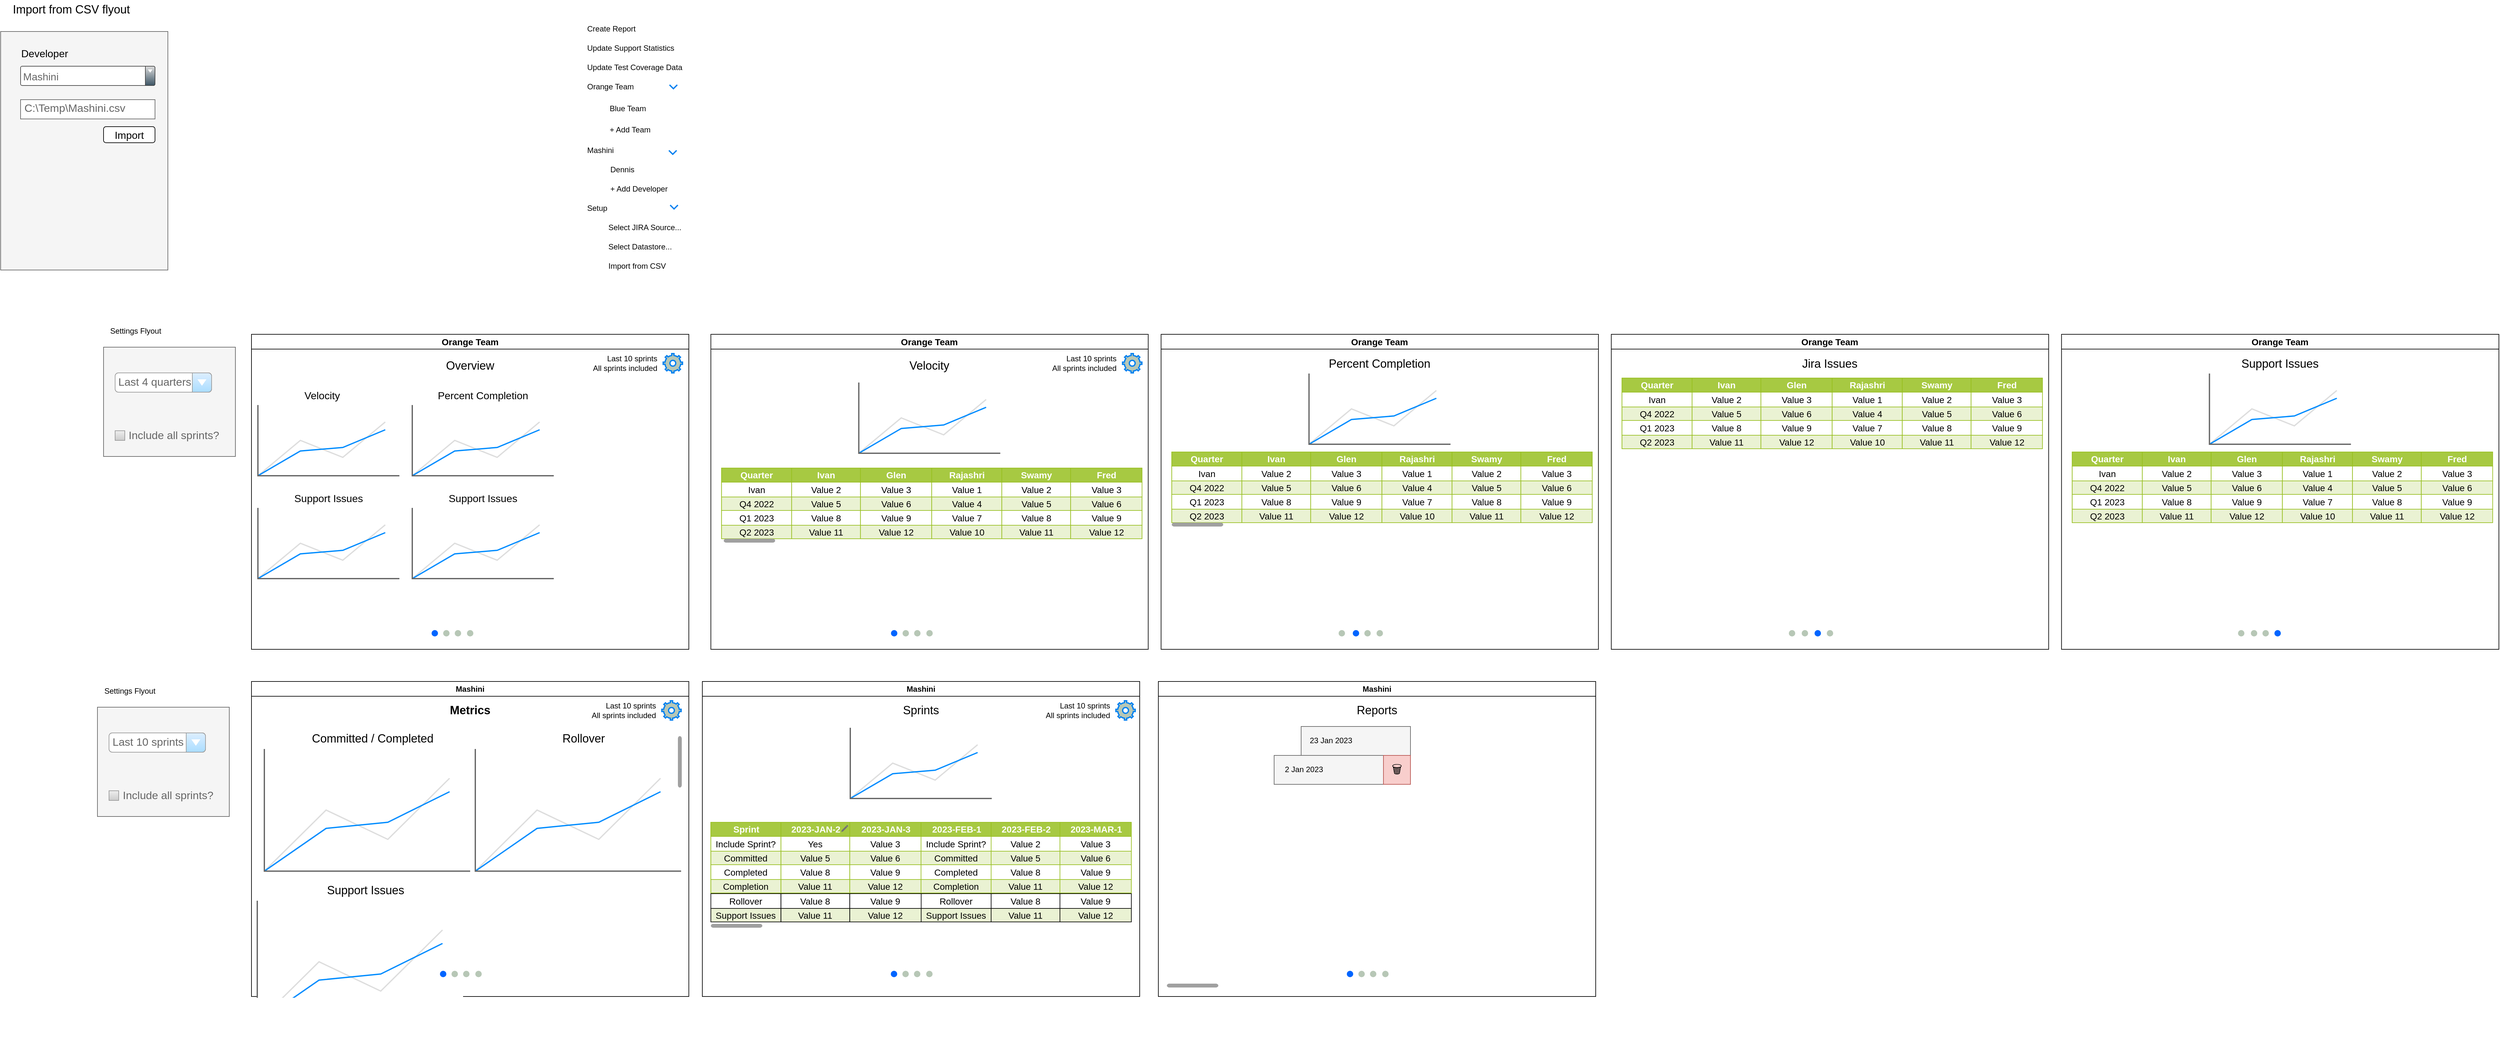 <mxfile version="20.7.4" type="device"><diagram id="KD8UZ1uTYyhpafIzcGvH" name="Page-1"><mxGraphModel dx="2643" dy="1098" grid="1" gridSize="10" guides="1" tooltips="1" connect="1" arrows="1" fold="1" page="1" pageScale="1" pageWidth="850" pageHeight="1100" math="0" shadow="0"><root><mxCell id="0"/><mxCell id="1" parent="0"/><mxCell id="6C1QFtq3x26euscHdU1l-464" value="" style="rounded=0;whiteSpace=wrap;html=1;fontSize=12;fillColor=#f5f5f5;fontColor=#333333;strokeColor=#666666;" vertex="1" parent="1"><mxGeometry x="-290" y="119" width="260" height="371" as="geometry"/></mxCell><mxCell id="6C1QFtq3x26euscHdU1l-392" value="" style="rounded=0;whiteSpace=wrap;html=1;fontSize=12;fillColor=#f5f5f5;fontColor=#333333;strokeColor=#666666;" vertex="1" parent="1"><mxGeometry x="-139.5" y="1170" width="205" height="170" as="geometry"/></mxCell><mxCell id="GOkHHAlVm_RYpVZANfHV-65" value="Orange Team" style="swimlane;whiteSpace=wrap;html=1;shadow=0;fontSize=14;" parent="1" vertex="1"><mxGeometry x="814.25" y="590" width="680" height="490" as="geometry"/></mxCell><mxCell id="GOkHHAlVm_RYpVZANfHV-93" value="Assets" style="childLayout=tableLayout;recursiveResize=0;strokeColor=#98bf21;fillColor=#A7C942;shadow=0;fontSize=14;" parent="GOkHHAlVm_RYpVZANfHV-65" vertex="1"><mxGeometry x="16.63" y="208" width="326.75" height="110" as="geometry"/></mxCell><mxCell id="GOkHHAlVm_RYpVZANfHV-94" style="shape=tableRow;horizontal=0;startSize=0;swimlaneHead=0;swimlaneBody=0;top=0;left=0;bottom=0;right=0;dropTarget=0;collapsible=0;recursiveResize=0;expand=0;fontStyle=0;strokeColor=inherit;fillColor=#ffffff;fontSize=14;" parent="GOkHHAlVm_RYpVZANfHV-93" vertex="1"><mxGeometry width="326.75" height="22" as="geometry"/></mxCell><mxCell id="GOkHHAlVm_RYpVZANfHV-95" value="Quarter" style="connectable=0;recursiveResize=0;strokeColor=inherit;fillColor=#A7C942;align=center;fontStyle=1;fontColor=#FFFFFF;html=1;fontSize=14;" parent="GOkHHAlVm_RYpVZANfHV-94" vertex="1"><mxGeometry width="109" height="22" as="geometry"><mxRectangle width="109" height="22" as="alternateBounds"/></mxGeometry></mxCell><mxCell id="GOkHHAlVm_RYpVZANfHV-96" value="Ivan" style="connectable=0;recursiveResize=0;strokeColor=inherit;fillColor=#A7C942;align=center;fontStyle=1;fontColor=#FFFFFF;html=1;fontSize=14;" parent="GOkHHAlVm_RYpVZANfHV-94" vertex="1"><mxGeometry x="109" width="107" height="22" as="geometry"><mxRectangle width="107" height="22" as="alternateBounds"/></mxGeometry></mxCell><mxCell id="GOkHHAlVm_RYpVZANfHV-97" value="Glen" style="connectable=0;recursiveResize=0;strokeColor=inherit;fillColor=#A7C942;align=center;fontStyle=1;fontColor=#FFFFFF;html=1;fontSize=14;" parent="GOkHHAlVm_RYpVZANfHV-94" vertex="1"><mxGeometry x="216" width="111" height="22" as="geometry"><mxRectangle width="111" height="22" as="alternateBounds"/></mxGeometry></mxCell><mxCell id="GOkHHAlVm_RYpVZANfHV-98" value="" style="shape=tableRow;horizontal=0;startSize=0;swimlaneHead=0;swimlaneBody=0;top=0;left=0;bottom=0;right=0;dropTarget=0;collapsible=0;recursiveResize=0;expand=0;fontStyle=0;strokeColor=inherit;fillColor=#ffffff;fontSize=14;" parent="GOkHHAlVm_RYpVZANfHV-93" vertex="1"><mxGeometry y="22" width="326.75" height="23" as="geometry"/></mxCell><mxCell id="GOkHHAlVm_RYpVZANfHV-99" value="Ivan" style="connectable=0;recursiveResize=0;strokeColor=inherit;fillColor=inherit;align=center;whiteSpace=wrap;html=1;fontSize=14;" parent="GOkHHAlVm_RYpVZANfHV-98" vertex="1"><mxGeometry width="109" height="23" as="geometry"><mxRectangle width="109" height="23" as="alternateBounds"/></mxGeometry></mxCell><mxCell id="GOkHHAlVm_RYpVZANfHV-100" value="Value 2" style="connectable=0;recursiveResize=0;strokeColor=inherit;fillColor=inherit;align=center;whiteSpace=wrap;html=1;fontSize=14;" parent="GOkHHAlVm_RYpVZANfHV-98" vertex="1"><mxGeometry x="109" width="107" height="23" as="geometry"><mxRectangle width="107" height="23" as="alternateBounds"/></mxGeometry></mxCell><mxCell id="GOkHHAlVm_RYpVZANfHV-101" value="Value 3" style="connectable=0;recursiveResize=0;strokeColor=inherit;fillColor=inherit;align=center;whiteSpace=wrap;html=1;fontSize=14;" parent="GOkHHAlVm_RYpVZANfHV-98" vertex="1"><mxGeometry x="216" width="111" height="23" as="geometry"><mxRectangle width="111" height="23" as="alternateBounds"/></mxGeometry></mxCell><mxCell id="GOkHHAlVm_RYpVZANfHV-102" value="" style="shape=tableRow;horizontal=0;startSize=0;swimlaneHead=0;swimlaneBody=0;top=0;left=0;bottom=0;right=0;dropTarget=0;collapsible=0;recursiveResize=0;expand=0;fontStyle=1;strokeColor=inherit;fillColor=#EAF2D3;fontSize=14;" parent="GOkHHAlVm_RYpVZANfHV-93" vertex="1"><mxGeometry y="45" width="326.75" height="21" as="geometry"/></mxCell><mxCell id="GOkHHAlVm_RYpVZANfHV-103" value="Q4 2022" style="connectable=0;recursiveResize=0;strokeColor=inherit;fillColor=inherit;whiteSpace=wrap;html=1;fontSize=14;" parent="GOkHHAlVm_RYpVZANfHV-102" vertex="1"><mxGeometry width="109" height="21" as="geometry"><mxRectangle width="109" height="21" as="alternateBounds"/></mxGeometry></mxCell><mxCell id="GOkHHAlVm_RYpVZANfHV-104" value="Value 5" style="connectable=0;recursiveResize=0;strokeColor=inherit;fillColor=inherit;whiteSpace=wrap;html=1;fontSize=14;" parent="GOkHHAlVm_RYpVZANfHV-102" vertex="1"><mxGeometry x="109" width="107" height="21" as="geometry"><mxRectangle width="107" height="21" as="alternateBounds"/></mxGeometry></mxCell><mxCell id="GOkHHAlVm_RYpVZANfHV-105" value="Value 6" style="connectable=0;recursiveResize=0;strokeColor=inherit;fillColor=inherit;whiteSpace=wrap;html=1;fontSize=14;" parent="GOkHHAlVm_RYpVZANfHV-102" vertex="1"><mxGeometry x="216" width="111" height="21" as="geometry"><mxRectangle width="111" height="21" as="alternateBounds"/></mxGeometry></mxCell><mxCell id="GOkHHAlVm_RYpVZANfHV-106" value="" style="shape=tableRow;horizontal=0;startSize=0;swimlaneHead=0;swimlaneBody=0;top=0;left=0;bottom=0;right=0;dropTarget=0;collapsible=0;recursiveResize=0;expand=0;fontStyle=0;strokeColor=inherit;fillColor=#ffffff;fontSize=14;" parent="GOkHHAlVm_RYpVZANfHV-93" vertex="1"><mxGeometry y="66" width="326.75" height="23" as="geometry"/></mxCell><mxCell id="GOkHHAlVm_RYpVZANfHV-107" value="Q1 2023" style="connectable=0;recursiveResize=0;strokeColor=inherit;fillColor=inherit;fontStyle=0;align=center;whiteSpace=wrap;html=1;fontSize=14;" parent="GOkHHAlVm_RYpVZANfHV-106" vertex="1"><mxGeometry width="109" height="23" as="geometry"><mxRectangle width="109" height="23" as="alternateBounds"/></mxGeometry></mxCell><mxCell id="GOkHHAlVm_RYpVZANfHV-108" value="Value 8" style="connectable=0;recursiveResize=0;strokeColor=inherit;fillColor=inherit;fontStyle=0;align=center;whiteSpace=wrap;html=1;fontSize=14;" parent="GOkHHAlVm_RYpVZANfHV-106" vertex="1"><mxGeometry x="109" width="107" height="23" as="geometry"><mxRectangle width="107" height="23" as="alternateBounds"/></mxGeometry></mxCell><mxCell id="GOkHHAlVm_RYpVZANfHV-109" value="Value 9" style="connectable=0;recursiveResize=0;strokeColor=inherit;fillColor=inherit;fontStyle=0;align=center;whiteSpace=wrap;html=1;fontSize=14;" parent="GOkHHAlVm_RYpVZANfHV-106" vertex="1"><mxGeometry x="216" width="111" height="23" as="geometry"><mxRectangle width="111" height="23" as="alternateBounds"/></mxGeometry></mxCell><mxCell id="GOkHHAlVm_RYpVZANfHV-110" value="" style="shape=tableRow;horizontal=0;startSize=0;swimlaneHead=0;swimlaneBody=0;top=0;left=0;bottom=0;right=0;dropTarget=0;collapsible=0;recursiveResize=0;expand=0;fontStyle=1;strokeColor=inherit;fillColor=#EAF2D3;fontSize=14;" parent="GOkHHAlVm_RYpVZANfHV-93" vertex="1"><mxGeometry y="89" width="326.75" height="21" as="geometry"/></mxCell><mxCell id="GOkHHAlVm_RYpVZANfHV-111" value="Q2 2023" style="connectable=0;recursiveResize=0;strokeColor=inherit;fillColor=inherit;whiteSpace=wrap;html=1;fontSize=14;" parent="GOkHHAlVm_RYpVZANfHV-110" vertex="1"><mxGeometry width="109" height="21" as="geometry"><mxRectangle width="109" height="21" as="alternateBounds"/></mxGeometry></mxCell><mxCell id="GOkHHAlVm_RYpVZANfHV-112" value="Value 11" style="connectable=0;recursiveResize=0;strokeColor=inherit;fillColor=inherit;whiteSpace=wrap;html=1;fontSize=14;" parent="GOkHHAlVm_RYpVZANfHV-110" vertex="1"><mxGeometry x="109" width="107" height="21" as="geometry"><mxRectangle width="107" height="21" as="alternateBounds"/></mxGeometry></mxCell><mxCell id="GOkHHAlVm_RYpVZANfHV-113" value="Value 12" style="connectable=0;recursiveResize=0;strokeColor=inherit;fillColor=inherit;whiteSpace=wrap;html=1;fontSize=14;" parent="GOkHHAlVm_RYpVZANfHV-110" vertex="1"><mxGeometry x="216" width="111" height="21" as="geometry"><mxRectangle width="111" height="21" as="alternateBounds"/></mxGeometry></mxCell><mxCell id="BHeHbuaZy65FpQI7f7K2-31" value="Assets" style="childLayout=tableLayout;recursiveResize=0;strokeColor=#98bf21;fillColor=#A7C942;shadow=0;fontSize=14;" parent="GOkHHAlVm_RYpVZANfHV-65" vertex="1"><mxGeometry x="343.38" y="208" width="326.75" height="110" as="geometry"/></mxCell><mxCell id="BHeHbuaZy65FpQI7f7K2-32" style="shape=tableRow;horizontal=0;startSize=0;swimlaneHead=0;swimlaneBody=0;top=0;left=0;bottom=0;right=0;dropTarget=0;collapsible=0;recursiveResize=0;expand=0;fontStyle=0;strokeColor=inherit;fillColor=#ffffff;fontSize=14;" parent="BHeHbuaZy65FpQI7f7K2-31" vertex="1"><mxGeometry width="326.75" height="22" as="geometry"/></mxCell><mxCell id="BHeHbuaZy65FpQI7f7K2-33" value="Rajashri" style="connectable=0;recursiveResize=0;strokeColor=inherit;fillColor=#A7C942;align=center;fontStyle=1;fontColor=#FFFFFF;html=1;fontSize=14;" parent="BHeHbuaZy65FpQI7f7K2-32" vertex="1"><mxGeometry width="109" height="22" as="geometry"><mxRectangle width="109" height="22" as="alternateBounds"/></mxGeometry></mxCell><mxCell id="BHeHbuaZy65FpQI7f7K2-34" value="Swamy" style="connectable=0;recursiveResize=0;strokeColor=inherit;fillColor=#A7C942;align=center;fontStyle=1;fontColor=#FFFFFF;html=1;fontSize=14;" parent="BHeHbuaZy65FpQI7f7K2-32" vertex="1"><mxGeometry x="109" width="107" height="22" as="geometry"><mxRectangle width="107" height="22" as="alternateBounds"/></mxGeometry></mxCell><mxCell id="BHeHbuaZy65FpQI7f7K2-35" value="Fred" style="connectable=0;recursiveResize=0;strokeColor=inherit;fillColor=#A7C942;align=center;fontStyle=1;fontColor=#FFFFFF;html=1;fontSize=14;" parent="BHeHbuaZy65FpQI7f7K2-32" vertex="1"><mxGeometry x="216" width="111" height="22" as="geometry"><mxRectangle width="111" height="22" as="alternateBounds"/></mxGeometry></mxCell><mxCell id="BHeHbuaZy65FpQI7f7K2-36" value="" style="shape=tableRow;horizontal=0;startSize=0;swimlaneHead=0;swimlaneBody=0;top=0;left=0;bottom=0;right=0;dropTarget=0;collapsible=0;recursiveResize=0;expand=0;fontStyle=0;strokeColor=inherit;fillColor=#ffffff;fontSize=14;" parent="BHeHbuaZy65FpQI7f7K2-31" vertex="1"><mxGeometry y="22" width="326.75" height="23" as="geometry"/></mxCell><mxCell id="BHeHbuaZy65FpQI7f7K2-37" value="Value 1" style="connectable=0;recursiveResize=0;strokeColor=inherit;fillColor=inherit;align=center;whiteSpace=wrap;html=1;fontSize=14;" parent="BHeHbuaZy65FpQI7f7K2-36" vertex="1"><mxGeometry width="109" height="23" as="geometry"><mxRectangle width="109" height="23" as="alternateBounds"/></mxGeometry></mxCell><mxCell id="BHeHbuaZy65FpQI7f7K2-38" value="Value 2" style="connectable=0;recursiveResize=0;strokeColor=inherit;fillColor=inherit;align=center;whiteSpace=wrap;html=1;fontSize=14;" parent="BHeHbuaZy65FpQI7f7K2-36" vertex="1"><mxGeometry x="109" width="107" height="23" as="geometry"><mxRectangle width="107" height="23" as="alternateBounds"/></mxGeometry></mxCell><mxCell id="BHeHbuaZy65FpQI7f7K2-39" value="Value 3" style="connectable=0;recursiveResize=0;strokeColor=inherit;fillColor=inherit;align=center;whiteSpace=wrap;html=1;fontSize=14;" parent="BHeHbuaZy65FpQI7f7K2-36" vertex="1"><mxGeometry x="216" width="111" height="23" as="geometry"><mxRectangle width="111" height="23" as="alternateBounds"/></mxGeometry></mxCell><mxCell id="BHeHbuaZy65FpQI7f7K2-40" value="" style="shape=tableRow;horizontal=0;startSize=0;swimlaneHead=0;swimlaneBody=0;top=0;left=0;bottom=0;right=0;dropTarget=0;collapsible=0;recursiveResize=0;expand=0;fontStyle=1;strokeColor=inherit;fillColor=#EAF2D3;fontSize=14;" parent="BHeHbuaZy65FpQI7f7K2-31" vertex="1"><mxGeometry y="45" width="326.75" height="21" as="geometry"/></mxCell><mxCell id="BHeHbuaZy65FpQI7f7K2-41" value="Value 4" style="connectable=0;recursiveResize=0;strokeColor=inherit;fillColor=inherit;whiteSpace=wrap;html=1;fontSize=14;" parent="BHeHbuaZy65FpQI7f7K2-40" vertex="1"><mxGeometry width="109" height="21" as="geometry"><mxRectangle width="109" height="21" as="alternateBounds"/></mxGeometry></mxCell><mxCell id="BHeHbuaZy65FpQI7f7K2-42" value="Value 5" style="connectable=0;recursiveResize=0;strokeColor=inherit;fillColor=inherit;whiteSpace=wrap;html=1;fontSize=14;" parent="BHeHbuaZy65FpQI7f7K2-40" vertex="1"><mxGeometry x="109" width="107" height="21" as="geometry"><mxRectangle width="107" height="21" as="alternateBounds"/></mxGeometry></mxCell><mxCell id="BHeHbuaZy65FpQI7f7K2-43" value="Value 6" style="connectable=0;recursiveResize=0;strokeColor=inherit;fillColor=inherit;whiteSpace=wrap;html=1;fontSize=14;" parent="BHeHbuaZy65FpQI7f7K2-40" vertex="1"><mxGeometry x="216" width="111" height="21" as="geometry"><mxRectangle width="111" height="21" as="alternateBounds"/></mxGeometry></mxCell><mxCell id="BHeHbuaZy65FpQI7f7K2-44" value="" style="shape=tableRow;horizontal=0;startSize=0;swimlaneHead=0;swimlaneBody=0;top=0;left=0;bottom=0;right=0;dropTarget=0;collapsible=0;recursiveResize=0;expand=0;fontStyle=0;strokeColor=inherit;fillColor=#ffffff;fontSize=14;" parent="BHeHbuaZy65FpQI7f7K2-31" vertex="1"><mxGeometry y="66" width="326.75" height="23" as="geometry"/></mxCell><mxCell id="BHeHbuaZy65FpQI7f7K2-45" value="Value 7" style="connectable=0;recursiveResize=0;strokeColor=inherit;fillColor=inherit;fontStyle=0;align=center;whiteSpace=wrap;html=1;fontSize=14;" parent="BHeHbuaZy65FpQI7f7K2-44" vertex="1"><mxGeometry width="109" height="23" as="geometry"><mxRectangle width="109" height="23" as="alternateBounds"/></mxGeometry></mxCell><mxCell id="BHeHbuaZy65FpQI7f7K2-46" value="Value 8" style="connectable=0;recursiveResize=0;strokeColor=inherit;fillColor=inherit;fontStyle=0;align=center;whiteSpace=wrap;html=1;fontSize=14;" parent="BHeHbuaZy65FpQI7f7K2-44" vertex="1"><mxGeometry x="109" width="107" height="23" as="geometry"><mxRectangle width="107" height="23" as="alternateBounds"/></mxGeometry></mxCell><mxCell id="BHeHbuaZy65FpQI7f7K2-47" value="Value 9" style="connectable=0;recursiveResize=0;strokeColor=inherit;fillColor=inherit;fontStyle=0;align=center;whiteSpace=wrap;html=1;fontSize=14;" parent="BHeHbuaZy65FpQI7f7K2-44" vertex="1"><mxGeometry x="216" width="111" height="23" as="geometry"><mxRectangle width="111" height="23" as="alternateBounds"/></mxGeometry></mxCell><mxCell id="BHeHbuaZy65FpQI7f7K2-48" value="" style="shape=tableRow;horizontal=0;startSize=0;swimlaneHead=0;swimlaneBody=0;top=0;left=0;bottom=0;right=0;dropTarget=0;collapsible=0;recursiveResize=0;expand=0;fontStyle=1;strokeColor=inherit;fillColor=#EAF2D3;fontSize=14;" parent="BHeHbuaZy65FpQI7f7K2-31" vertex="1"><mxGeometry y="89" width="326.75" height="21" as="geometry"/></mxCell><mxCell id="BHeHbuaZy65FpQI7f7K2-49" value="Value 10" style="connectable=0;recursiveResize=0;strokeColor=inherit;fillColor=inherit;whiteSpace=wrap;html=1;fontSize=14;" parent="BHeHbuaZy65FpQI7f7K2-48" vertex="1"><mxGeometry width="109" height="21" as="geometry"><mxRectangle width="109" height="21" as="alternateBounds"/></mxGeometry></mxCell><mxCell id="BHeHbuaZy65FpQI7f7K2-50" value="Value 11" style="connectable=0;recursiveResize=0;strokeColor=inherit;fillColor=inherit;whiteSpace=wrap;html=1;fontSize=14;" parent="BHeHbuaZy65FpQI7f7K2-48" vertex="1"><mxGeometry x="109" width="107" height="21" as="geometry"><mxRectangle width="107" height="21" as="alternateBounds"/></mxGeometry></mxCell><mxCell id="BHeHbuaZy65FpQI7f7K2-51" value="Value 12" style="connectable=0;recursiveResize=0;strokeColor=inherit;fillColor=inherit;whiteSpace=wrap;html=1;fontSize=14;" parent="BHeHbuaZy65FpQI7f7K2-48" vertex="1"><mxGeometry x="216" width="111" height="21" as="geometry"><mxRectangle width="111" height="21" as="alternateBounds"/></mxGeometry></mxCell><mxCell id="BHeHbuaZy65FpQI7f7K2-73" value="" style="verticalLabelPosition=bottom;shadow=0;dashed=0;align=center;html=1;verticalAlign=top;strokeWidth=1;shape=mxgraph.mockup.graphics.lineChart;strokeColor=none;strokeColor2=#666666;strokeColor3=#008cff;strokeColor4=#dddddd;" parent="GOkHHAlVm_RYpVZANfHV-65" vertex="1"><mxGeometry x="230" y="75" width="220" height="110" as="geometry"/></mxCell><mxCell id="BHeHbuaZy65FpQI7f7K2-75" value="Velocity" style="text;html=1;strokeColor=none;fillColor=none;align=center;verticalAlign=middle;whiteSpace=wrap;rounded=0;fontSize=18;" parent="GOkHHAlVm_RYpVZANfHV-65" vertex="1"><mxGeometry x="280" y="34" width="120" height="30" as="geometry"/></mxCell><mxCell id="6C1QFtq3x26euscHdU1l-3" value="" style="shape=ellipse;fillColor=#0065FF;strokeColor=none;html=1;sketch=0;fontSize=18;" vertex="1" parent="GOkHHAlVm_RYpVZANfHV-65"><mxGeometry x="280" y="460" width="10" height="10" as="geometry"/></mxCell><mxCell id="6C1QFtq3x26euscHdU1l-470" value="" style="html=1;verticalLabelPosition=bottom;align=center;labelBackgroundColor=#ffffff;verticalAlign=top;strokeWidth=2;strokeColor=#0080F0;shadow=0;dashed=0;shape=mxgraph.ios7.icons.settings;fontSize=18;fillColor=#B7C7B6;" vertex="1" parent="GOkHHAlVm_RYpVZANfHV-65"><mxGeometry x="640.13" y="30" width="30" height="30" as="geometry"/></mxCell><mxCell id="6C1QFtq3x26euscHdU1l-471" value="Last 10 sprints&lt;br&gt;All sprints included" style="text;html=1;strokeColor=none;fillColor=none;align=right;verticalAlign=middle;whiteSpace=wrap;rounded=0;fontSize=12;" vertex="1" parent="GOkHHAlVm_RYpVZANfHV-65"><mxGeometry x="496.13" y="30" width="136.75" height="30" as="geometry"/></mxCell><mxCell id="6C1QFtq3x26euscHdU1l-473" value="" style="html=1;verticalLabelPosition=bottom;labelBackgroundColor=#ffffff;verticalAlign=top;shadow=0;dashed=0;strokeWidth=2;shape=mxgraph.ios7.misc.scroll_(horizontal);fillColor=#a0a0a0;fontSize=14;" vertex="1" parent="GOkHHAlVm_RYpVZANfHV-65"><mxGeometry x="20" y="318" width="80" height="6" as="geometry"/></mxCell><mxCell id="BHeHbuaZy65FpQI7f7K2-76" value="Select Datastore..." style="text;html=1;strokeColor=none;fillColor=none;align=left;verticalAlign=middle;whiteSpace=wrap;rounded=0;fontSize=12;fontColor=#050505;" parent="1" vertex="1"><mxGeometry x="653" y="439" width="127" height="30" as="geometry"/></mxCell><mxCell id="BHeHbuaZy65FpQI7f7K2-77" value="Select JIRA Source..." style="text;html=1;strokeColor=none;fillColor=none;align=left;verticalAlign=middle;whiteSpace=wrap;rounded=0;fontSize=12;fontColor=#050505;" parent="1" vertex="1"><mxGeometry x="653" y="409" width="127" height="30" as="geometry"/></mxCell><mxCell id="BHeHbuaZy65FpQI7f7K2-78" value="Import from CSV" style="text;html=1;strokeColor=none;fillColor=none;align=left;verticalAlign=middle;whiteSpace=wrap;rounded=0;fontSize=12;fontColor=#050505;" parent="1" vertex="1"><mxGeometry x="653" y="469" width="127" height="30" as="geometry"/></mxCell><mxCell id="BHeHbuaZy65FpQI7f7K2-79" value="Orange Team" style="text;html=1;strokeColor=none;fillColor=none;align=left;verticalAlign=middle;whiteSpace=wrap;rounded=0;fontSize=12;fontColor=#050505;" parent="1" vertex="1"><mxGeometry x="620" y="190" width="127" height="30" as="geometry"/></mxCell><mxCell id="BHeHbuaZy65FpQI7f7K2-80" value="Mashini" style="text;html=1;strokeColor=none;fillColor=none;align=left;verticalAlign=middle;whiteSpace=wrap;rounded=0;fontSize=12;fontColor=#050505;" parent="1" vertex="1"><mxGeometry x="620" y="289" width="170" height="30" as="geometry"/></mxCell><mxCell id="BHeHbuaZy65FpQI7f7K2-81" value="Create Report" style="text;html=1;strokeColor=none;fillColor=none;align=left;verticalAlign=middle;whiteSpace=wrap;rounded=0;fontSize=12;fontColor=#050505;" parent="1" vertex="1"><mxGeometry x="620" y="100" width="127" height="30" as="geometry"/></mxCell><mxCell id="BHeHbuaZy65FpQI7f7K2-85" value="Update Test Coverage Data" style="text;html=1;strokeColor=none;fillColor=none;align=left;verticalAlign=middle;whiteSpace=wrap;rounded=0;fontSize=12;fontColor=#050505;" parent="1" vertex="1"><mxGeometry x="620" y="160" width="160" height="30" as="geometry"/></mxCell><mxCell id="BHeHbuaZy65FpQI7f7K2-86" value="Update Support Statistics" style="text;html=1;strokeColor=none;fillColor=none;align=left;verticalAlign=middle;whiteSpace=wrap;rounded=0;fontSize=12;fontColor=#050505;" parent="1" vertex="1"><mxGeometry x="620" y="130" width="160" height="30" as="geometry"/></mxCell><mxCell id="6C1QFtq3x26euscHdU1l-4" value="" style="shape=ellipse;fillColor=#B7C7B6;strokeColor=none;html=1;sketch=0;fontSize=18;" vertex="1" parent="1"><mxGeometry x="1112.25" y="1050" width="10" height="10" as="geometry"/></mxCell><mxCell id="6C1QFtq3x26euscHdU1l-5" value="" style="shape=ellipse;fillColor=#B7C7B6;strokeColor=none;html=1;sketch=0;fontSize=18;" vertex="1" parent="1"><mxGeometry x="1130.25" y="1050" width="10" height="10" as="geometry"/></mxCell><mxCell id="6C1QFtq3x26euscHdU1l-6" value="" style="shape=ellipse;fillColor=#B7C7B6;strokeColor=none;html=1;sketch=0;fontSize=18;" vertex="1" parent="1"><mxGeometry x="1149.25" y="1050" width="10" height="10" as="geometry"/></mxCell><mxCell id="6C1QFtq3x26euscHdU1l-52" value="Dennis" style="text;html=1;strokeColor=none;fillColor=none;align=left;verticalAlign=middle;whiteSpace=wrap;rounded=0;fontSize=12;fontColor=#050505;" vertex="1" parent="1"><mxGeometry x="656" y="319" width="127" height="30" as="geometry"/></mxCell><mxCell id="6C1QFtq3x26euscHdU1l-54" value="+ Add Developer" style="text;html=1;strokeColor=none;fillColor=none;align=left;verticalAlign=middle;whiteSpace=wrap;rounded=0;fontSize=12;fontColor=#050505;" vertex="1" parent="1"><mxGeometry x="656" y="349" width="127" height="30" as="geometry"/></mxCell><mxCell id="6C1QFtq3x26euscHdU1l-55" value="" style="html=1;verticalLabelPosition=bottom;labelBackgroundColor=#ffffff;verticalAlign=top;shadow=0;dashed=0;strokeWidth=2;shape=mxgraph.ios7.misc.down;strokeColor=#0080f0;fontSize=18;fillColor=#B7C7B6;" vertex="1" parent="1"><mxGeometry x="750" y="202" width="12" height="6" as="geometry"/></mxCell><mxCell id="6C1QFtq3x26euscHdU1l-56" value="" style="html=1;verticalLabelPosition=bottom;labelBackgroundColor=#ffffff;verticalAlign=top;shadow=0;dashed=0;strokeWidth=2;shape=mxgraph.ios7.misc.down;strokeColor=#0080f0;fontSize=18;fillColor=#B7C7B6;" vertex="1" parent="1"><mxGeometry x="749" y="304" width="12" height="6" as="geometry"/></mxCell><mxCell id="6C1QFtq3x26euscHdU1l-58" value="Blue Team" style="text;html=1;strokeColor=none;fillColor=none;align=left;verticalAlign=middle;whiteSpace=wrap;rounded=0;fontSize=12;fontColor=#050505;" vertex="1" parent="1"><mxGeometry x="655" y="224" width="127" height="30" as="geometry"/></mxCell><mxCell id="6C1QFtq3x26euscHdU1l-59" value="+ Add Team" style="text;html=1;strokeColor=none;fillColor=none;align=left;verticalAlign=middle;whiteSpace=wrap;rounded=0;fontSize=12;fontColor=#050505;" vertex="1" parent="1"><mxGeometry x="655" y="257" width="127" height="30" as="geometry"/></mxCell><mxCell id="6C1QFtq3x26euscHdU1l-60" value="Orange Team" style="swimlane;whiteSpace=wrap;html=1;shadow=0;fontSize=14;" vertex="1" parent="1"><mxGeometry x="1514.25" y="590" width="680" height="490" as="geometry"/></mxCell><mxCell id="6C1QFtq3x26euscHdU1l-62" value="Assets" style="childLayout=tableLayout;recursiveResize=0;strokeColor=#98bf21;fillColor=#A7C942;shadow=0;fontSize=14;" vertex="1" parent="6C1QFtq3x26euscHdU1l-60"><mxGeometry x="16.63" y="183" width="326.75" height="110" as="geometry"/></mxCell><mxCell id="6C1QFtq3x26euscHdU1l-63" style="shape=tableRow;horizontal=0;startSize=0;swimlaneHead=0;swimlaneBody=0;top=0;left=0;bottom=0;right=0;dropTarget=0;collapsible=0;recursiveResize=0;expand=0;fontStyle=0;strokeColor=inherit;fillColor=#ffffff;fontSize=14;" vertex="1" parent="6C1QFtq3x26euscHdU1l-62"><mxGeometry width="326.75" height="22" as="geometry"/></mxCell><mxCell id="6C1QFtq3x26euscHdU1l-64" value="Quarter" style="connectable=0;recursiveResize=0;strokeColor=inherit;fillColor=#A7C942;align=center;fontStyle=1;fontColor=#FFFFFF;html=1;fontSize=14;" vertex="1" parent="6C1QFtq3x26euscHdU1l-63"><mxGeometry width="109" height="22" as="geometry"><mxRectangle width="109" height="22" as="alternateBounds"/></mxGeometry></mxCell><mxCell id="6C1QFtq3x26euscHdU1l-65" value="Ivan" style="connectable=0;recursiveResize=0;strokeColor=inherit;fillColor=#A7C942;align=center;fontStyle=1;fontColor=#FFFFFF;html=1;fontSize=14;" vertex="1" parent="6C1QFtq3x26euscHdU1l-63"><mxGeometry x="109" width="107" height="22" as="geometry"><mxRectangle width="107" height="22" as="alternateBounds"/></mxGeometry></mxCell><mxCell id="6C1QFtq3x26euscHdU1l-66" value="Glen" style="connectable=0;recursiveResize=0;strokeColor=inherit;fillColor=#A7C942;align=center;fontStyle=1;fontColor=#FFFFFF;html=1;fontSize=14;" vertex="1" parent="6C1QFtq3x26euscHdU1l-63"><mxGeometry x="216" width="111" height="22" as="geometry"><mxRectangle width="111" height="22" as="alternateBounds"/></mxGeometry></mxCell><mxCell id="6C1QFtq3x26euscHdU1l-67" value="" style="shape=tableRow;horizontal=0;startSize=0;swimlaneHead=0;swimlaneBody=0;top=0;left=0;bottom=0;right=0;dropTarget=0;collapsible=0;recursiveResize=0;expand=0;fontStyle=0;strokeColor=inherit;fillColor=#ffffff;fontSize=14;" vertex="1" parent="6C1QFtq3x26euscHdU1l-62"><mxGeometry y="22" width="326.75" height="23" as="geometry"/></mxCell><mxCell id="6C1QFtq3x26euscHdU1l-68" value="Ivan" style="connectable=0;recursiveResize=0;strokeColor=inherit;fillColor=inherit;align=center;whiteSpace=wrap;html=1;fontSize=14;" vertex="1" parent="6C1QFtq3x26euscHdU1l-67"><mxGeometry width="109" height="23" as="geometry"><mxRectangle width="109" height="23" as="alternateBounds"/></mxGeometry></mxCell><mxCell id="6C1QFtq3x26euscHdU1l-69" value="Value 2" style="connectable=0;recursiveResize=0;strokeColor=inherit;fillColor=inherit;align=center;whiteSpace=wrap;html=1;fontSize=14;" vertex="1" parent="6C1QFtq3x26euscHdU1l-67"><mxGeometry x="109" width="107" height="23" as="geometry"><mxRectangle width="107" height="23" as="alternateBounds"/></mxGeometry></mxCell><mxCell id="6C1QFtq3x26euscHdU1l-70" value="Value 3" style="connectable=0;recursiveResize=0;strokeColor=inherit;fillColor=inherit;align=center;whiteSpace=wrap;html=1;fontSize=14;" vertex="1" parent="6C1QFtq3x26euscHdU1l-67"><mxGeometry x="216" width="111" height="23" as="geometry"><mxRectangle width="111" height="23" as="alternateBounds"/></mxGeometry></mxCell><mxCell id="6C1QFtq3x26euscHdU1l-71" value="" style="shape=tableRow;horizontal=0;startSize=0;swimlaneHead=0;swimlaneBody=0;top=0;left=0;bottom=0;right=0;dropTarget=0;collapsible=0;recursiveResize=0;expand=0;fontStyle=1;strokeColor=inherit;fillColor=#EAF2D3;fontSize=14;" vertex="1" parent="6C1QFtq3x26euscHdU1l-62"><mxGeometry y="45" width="326.75" height="21" as="geometry"/></mxCell><mxCell id="6C1QFtq3x26euscHdU1l-72" value="Q4 2022" style="connectable=0;recursiveResize=0;strokeColor=inherit;fillColor=inherit;whiteSpace=wrap;html=1;fontSize=14;" vertex="1" parent="6C1QFtq3x26euscHdU1l-71"><mxGeometry width="109" height="21" as="geometry"><mxRectangle width="109" height="21" as="alternateBounds"/></mxGeometry></mxCell><mxCell id="6C1QFtq3x26euscHdU1l-73" value="Value 5" style="connectable=0;recursiveResize=0;strokeColor=inherit;fillColor=inherit;whiteSpace=wrap;html=1;fontSize=14;" vertex="1" parent="6C1QFtq3x26euscHdU1l-71"><mxGeometry x="109" width="107" height="21" as="geometry"><mxRectangle width="107" height="21" as="alternateBounds"/></mxGeometry></mxCell><mxCell id="6C1QFtq3x26euscHdU1l-74" value="Value 6" style="connectable=0;recursiveResize=0;strokeColor=inherit;fillColor=inherit;whiteSpace=wrap;html=1;fontSize=14;" vertex="1" parent="6C1QFtq3x26euscHdU1l-71"><mxGeometry x="216" width="111" height="21" as="geometry"><mxRectangle width="111" height="21" as="alternateBounds"/></mxGeometry></mxCell><mxCell id="6C1QFtq3x26euscHdU1l-75" value="" style="shape=tableRow;horizontal=0;startSize=0;swimlaneHead=0;swimlaneBody=0;top=0;left=0;bottom=0;right=0;dropTarget=0;collapsible=0;recursiveResize=0;expand=0;fontStyle=0;strokeColor=inherit;fillColor=#ffffff;fontSize=14;" vertex="1" parent="6C1QFtq3x26euscHdU1l-62"><mxGeometry y="66" width="326.75" height="23" as="geometry"/></mxCell><mxCell id="6C1QFtq3x26euscHdU1l-76" value="Q1 2023" style="connectable=0;recursiveResize=0;strokeColor=inherit;fillColor=inherit;fontStyle=0;align=center;whiteSpace=wrap;html=1;fontSize=14;" vertex="1" parent="6C1QFtq3x26euscHdU1l-75"><mxGeometry width="109" height="23" as="geometry"><mxRectangle width="109" height="23" as="alternateBounds"/></mxGeometry></mxCell><mxCell id="6C1QFtq3x26euscHdU1l-77" value="Value 8" style="connectable=0;recursiveResize=0;strokeColor=inherit;fillColor=inherit;fontStyle=0;align=center;whiteSpace=wrap;html=1;fontSize=14;" vertex="1" parent="6C1QFtq3x26euscHdU1l-75"><mxGeometry x="109" width="107" height="23" as="geometry"><mxRectangle width="107" height="23" as="alternateBounds"/></mxGeometry></mxCell><mxCell id="6C1QFtq3x26euscHdU1l-78" value="Value 9" style="connectable=0;recursiveResize=0;strokeColor=inherit;fillColor=inherit;fontStyle=0;align=center;whiteSpace=wrap;html=1;fontSize=14;" vertex="1" parent="6C1QFtq3x26euscHdU1l-75"><mxGeometry x="216" width="111" height="23" as="geometry"><mxRectangle width="111" height="23" as="alternateBounds"/></mxGeometry></mxCell><mxCell id="6C1QFtq3x26euscHdU1l-79" value="" style="shape=tableRow;horizontal=0;startSize=0;swimlaneHead=0;swimlaneBody=0;top=0;left=0;bottom=0;right=0;dropTarget=0;collapsible=0;recursiveResize=0;expand=0;fontStyle=1;strokeColor=inherit;fillColor=#EAF2D3;fontSize=14;" vertex="1" parent="6C1QFtq3x26euscHdU1l-62"><mxGeometry y="89" width="326.75" height="21" as="geometry"/></mxCell><mxCell id="6C1QFtq3x26euscHdU1l-80" value="Q2 2023" style="connectable=0;recursiveResize=0;strokeColor=inherit;fillColor=inherit;whiteSpace=wrap;html=1;fontSize=14;" vertex="1" parent="6C1QFtq3x26euscHdU1l-79"><mxGeometry width="109" height="21" as="geometry"><mxRectangle width="109" height="21" as="alternateBounds"/></mxGeometry></mxCell><mxCell id="6C1QFtq3x26euscHdU1l-81" value="Value 11" style="connectable=0;recursiveResize=0;strokeColor=inherit;fillColor=inherit;whiteSpace=wrap;html=1;fontSize=14;" vertex="1" parent="6C1QFtq3x26euscHdU1l-79"><mxGeometry x="109" width="107" height="21" as="geometry"><mxRectangle width="107" height="21" as="alternateBounds"/></mxGeometry></mxCell><mxCell id="6C1QFtq3x26euscHdU1l-82" value="Value 12" style="connectable=0;recursiveResize=0;strokeColor=inherit;fillColor=inherit;whiteSpace=wrap;html=1;fontSize=14;" vertex="1" parent="6C1QFtq3x26euscHdU1l-79"><mxGeometry x="216" width="111" height="21" as="geometry"><mxRectangle width="111" height="21" as="alternateBounds"/></mxGeometry></mxCell><mxCell id="6C1QFtq3x26euscHdU1l-83" value="Assets" style="childLayout=tableLayout;recursiveResize=0;strokeColor=#98bf21;fillColor=#A7C942;shadow=0;fontSize=14;" vertex="1" parent="6C1QFtq3x26euscHdU1l-60"><mxGeometry x="343.38" y="183" width="326.75" height="110" as="geometry"/></mxCell><mxCell id="6C1QFtq3x26euscHdU1l-84" style="shape=tableRow;horizontal=0;startSize=0;swimlaneHead=0;swimlaneBody=0;top=0;left=0;bottom=0;right=0;dropTarget=0;collapsible=0;recursiveResize=0;expand=0;fontStyle=0;strokeColor=inherit;fillColor=#ffffff;fontSize=14;" vertex="1" parent="6C1QFtq3x26euscHdU1l-83"><mxGeometry width="326.75" height="22" as="geometry"/></mxCell><mxCell id="6C1QFtq3x26euscHdU1l-85" value="Rajashri" style="connectable=0;recursiveResize=0;strokeColor=inherit;fillColor=#A7C942;align=center;fontStyle=1;fontColor=#FFFFFF;html=1;fontSize=14;" vertex="1" parent="6C1QFtq3x26euscHdU1l-84"><mxGeometry width="109" height="22" as="geometry"><mxRectangle width="109" height="22" as="alternateBounds"/></mxGeometry></mxCell><mxCell id="6C1QFtq3x26euscHdU1l-86" value="Swamy" style="connectable=0;recursiveResize=0;strokeColor=inherit;fillColor=#A7C942;align=center;fontStyle=1;fontColor=#FFFFFF;html=1;fontSize=14;" vertex="1" parent="6C1QFtq3x26euscHdU1l-84"><mxGeometry x="109" width="107" height="22" as="geometry"><mxRectangle width="107" height="22" as="alternateBounds"/></mxGeometry></mxCell><mxCell id="6C1QFtq3x26euscHdU1l-87" value="Fred" style="connectable=0;recursiveResize=0;strokeColor=inherit;fillColor=#A7C942;align=center;fontStyle=1;fontColor=#FFFFFF;html=1;fontSize=14;" vertex="1" parent="6C1QFtq3x26euscHdU1l-84"><mxGeometry x="216" width="111" height="22" as="geometry"><mxRectangle width="111" height="22" as="alternateBounds"/></mxGeometry></mxCell><mxCell id="6C1QFtq3x26euscHdU1l-88" value="" style="shape=tableRow;horizontal=0;startSize=0;swimlaneHead=0;swimlaneBody=0;top=0;left=0;bottom=0;right=0;dropTarget=0;collapsible=0;recursiveResize=0;expand=0;fontStyle=0;strokeColor=inherit;fillColor=#ffffff;fontSize=14;" vertex="1" parent="6C1QFtq3x26euscHdU1l-83"><mxGeometry y="22" width="326.75" height="23" as="geometry"/></mxCell><mxCell id="6C1QFtq3x26euscHdU1l-89" value="Value 1" style="connectable=0;recursiveResize=0;strokeColor=inherit;fillColor=inherit;align=center;whiteSpace=wrap;html=1;fontSize=14;" vertex="1" parent="6C1QFtq3x26euscHdU1l-88"><mxGeometry width="109" height="23" as="geometry"><mxRectangle width="109" height="23" as="alternateBounds"/></mxGeometry></mxCell><mxCell id="6C1QFtq3x26euscHdU1l-90" value="Value 2" style="connectable=0;recursiveResize=0;strokeColor=inherit;fillColor=inherit;align=center;whiteSpace=wrap;html=1;fontSize=14;" vertex="1" parent="6C1QFtq3x26euscHdU1l-88"><mxGeometry x="109" width="107" height="23" as="geometry"><mxRectangle width="107" height="23" as="alternateBounds"/></mxGeometry></mxCell><mxCell id="6C1QFtq3x26euscHdU1l-91" value="Value 3" style="connectable=0;recursiveResize=0;strokeColor=inherit;fillColor=inherit;align=center;whiteSpace=wrap;html=1;fontSize=14;" vertex="1" parent="6C1QFtq3x26euscHdU1l-88"><mxGeometry x="216" width="111" height="23" as="geometry"><mxRectangle width="111" height="23" as="alternateBounds"/></mxGeometry></mxCell><mxCell id="6C1QFtq3x26euscHdU1l-92" value="" style="shape=tableRow;horizontal=0;startSize=0;swimlaneHead=0;swimlaneBody=0;top=0;left=0;bottom=0;right=0;dropTarget=0;collapsible=0;recursiveResize=0;expand=0;fontStyle=1;strokeColor=inherit;fillColor=#EAF2D3;fontSize=14;" vertex="1" parent="6C1QFtq3x26euscHdU1l-83"><mxGeometry y="45" width="326.75" height="21" as="geometry"/></mxCell><mxCell id="6C1QFtq3x26euscHdU1l-93" value="Value 4" style="connectable=0;recursiveResize=0;strokeColor=inherit;fillColor=inherit;whiteSpace=wrap;html=1;fontSize=14;" vertex="1" parent="6C1QFtq3x26euscHdU1l-92"><mxGeometry width="109" height="21" as="geometry"><mxRectangle width="109" height="21" as="alternateBounds"/></mxGeometry></mxCell><mxCell id="6C1QFtq3x26euscHdU1l-94" value="Value 5" style="connectable=0;recursiveResize=0;strokeColor=inherit;fillColor=inherit;whiteSpace=wrap;html=1;fontSize=14;" vertex="1" parent="6C1QFtq3x26euscHdU1l-92"><mxGeometry x="109" width="107" height="21" as="geometry"><mxRectangle width="107" height="21" as="alternateBounds"/></mxGeometry></mxCell><mxCell id="6C1QFtq3x26euscHdU1l-95" value="Value 6" style="connectable=0;recursiveResize=0;strokeColor=inherit;fillColor=inherit;whiteSpace=wrap;html=1;fontSize=14;" vertex="1" parent="6C1QFtq3x26euscHdU1l-92"><mxGeometry x="216" width="111" height="21" as="geometry"><mxRectangle width="111" height="21" as="alternateBounds"/></mxGeometry></mxCell><mxCell id="6C1QFtq3x26euscHdU1l-96" value="" style="shape=tableRow;horizontal=0;startSize=0;swimlaneHead=0;swimlaneBody=0;top=0;left=0;bottom=0;right=0;dropTarget=0;collapsible=0;recursiveResize=0;expand=0;fontStyle=0;strokeColor=inherit;fillColor=#ffffff;fontSize=14;" vertex="1" parent="6C1QFtq3x26euscHdU1l-83"><mxGeometry y="66" width="326.75" height="23" as="geometry"/></mxCell><mxCell id="6C1QFtq3x26euscHdU1l-97" value="Value 7" style="connectable=0;recursiveResize=0;strokeColor=inherit;fillColor=inherit;fontStyle=0;align=center;whiteSpace=wrap;html=1;fontSize=14;" vertex="1" parent="6C1QFtq3x26euscHdU1l-96"><mxGeometry width="109" height="23" as="geometry"><mxRectangle width="109" height="23" as="alternateBounds"/></mxGeometry></mxCell><mxCell id="6C1QFtq3x26euscHdU1l-98" value="Value 8" style="connectable=0;recursiveResize=0;strokeColor=inherit;fillColor=inherit;fontStyle=0;align=center;whiteSpace=wrap;html=1;fontSize=14;" vertex="1" parent="6C1QFtq3x26euscHdU1l-96"><mxGeometry x="109" width="107" height="23" as="geometry"><mxRectangle width="107" height="23" as="alternateBounds"/></mxGeometry></mxCell><mxCell id="6C1QFtq3x26euscHdU1l-99" value="Value 9" style="connectable=0;recursiveResize=0;strokeColor=inherit;fillColor=inherit;fontStyle=0;align=center;whiteSpace=wrap;html=1;fontSize=14;" vertex="1" parent="6C1QFtq3x26euscHdU1l-96"><mxGeometry x="216" width="111" height="23" as="geometry"><mxRectangle width="111" height="23" as="alternateBounds"/></mxGeometry></mxCell><mxCell id="6C1QFtq3x26euscHdU1l-100" value="" style="shape=tableRow;horizontal=0;startSize=0;swimlaneHead=0;swimlaneBody=0;top=0;left=0;bottom=0;right=0;dropTarget=0;collapsible=0;recursiveResize=0;expand=0;fontStyle=1;strokeColor=inherit;fillColor=#EAF2D3;fontSize=14;" vertex="1" parent="6C1QFtq3x26euscHdU1l-83"><mxGeometry y="89" width="326.75" height="21" as="geometry"/></mxCell><mxCell id="6C1QFtq3x26euscHdU1l-101" value="Value 10" style="connectable=0;recursiveResize=0;strokeColor=inherit;fillColor=inherit;whiteSpace=wrap;html=1;fontSize=14;" vertex="1" parent="6C1QFtq3x26euscHdU1l-100"><mxGeometry width="109" height="21" as="geometry"><mxRectangle width="109" height="21" as="alternateBounds"/></mxGeometry></mxCell><mxCell id="6C1QFtq3x26euscHdU1l-102" value="Value 11" style="connectable=0;recursiveResize=0;strokeColor=inherit;fillColor=inherit;whiteSpace=wrap;html=1;fontSize=14;" vertex="1" parent="6C1QFtq3x26euscHdU1l-100"><mxGeometry x="109" width="107" height="21" as="geometry"><mxRectangle width="107" height="21" as="alternateBounds"/></mxGeometry></mxCell><mxCell id="6C1QFtq3x26euscHdU1l-103" value="Value 12" style="connectable=0;recursiveResize=0;strokeColor=inherit;fillColor=inherit;whiteSpace=wrap;html=1;fontSize=14;" vertex="1" parent="6C1QFtq3x26euscHdU1l-100"><mxGeometry x="216" width="111" height="21" as="geometry"><mxRectangle width="111" height="21" as="alternateBounds"/></mxGeometry></mxCell><mxCell id="6C1QFtq3x26euscHdU1l-104" value="" style="verticalLabelPosition=bottom;shadow=0;dashed=0;align=center;html=1;verticalAlign=top;strokeWidth=1;shape=mxgraph.mockup.graphics.lineChart;strokeColor=none;strokeColor2=#666666;strokeColor3=#008cff;strokeColor4=#dddddd;" vertex="1" parent="6C1QFtq3x26euscHdU1l-60"><mxGeometry x="230" y="61" width="220" height="110" as="geometry"/></mxCell><mxCell id="6C1QFtq3x26euscHdU1l-105" value="Percent Completion" style="text;html=1;strokeColor=none;fillColor=none;align=center;verticalAlign=middle;whiteSpace=wrap;rounded=0;fontSize=18;" vertex="1" parent="6C1QFtq3x26euscHdU1l-60"><mxGeometry x="235" y="31" width="210" height="30" as="geometry"/></mxCell><mxCell id="6C1QFtq3x26euscHdU1l-106" value="" style="shape=ellipse;fillColor=#0065FF;strokeColor=none;html=1;sketch=0;fontSize=18;" vertex="1" parent="6C1QFtq3x26euscHdU1l-60"><mxGeometry x="298" y="460" width="10" height="10" as="geometry"/></mxCell><mxCell id="6C1QFtq3x26euscHdU1l-456" value="" style="html=1;verticalLabelPosition=bottom;labelBackgroundColor=#ffffff;verticalAlign=top;shadow=0;dashed=0;strokeWidth=2;shape=mxgraph.ios7.misc.scroll_(horizontal);fillColor=#a0a0a0;fontSize=14;" vertex="1" parent="6C1QFtq3x26euscHdU1l-60"><mxGeometry x="16.63" y="293" width="80" height="6" as="geometry"/></mxCell><mxCell id="6C1QFtq3x26euscHdU1l-107" value="" style="shape=ellipse;fillColor=#B7C7B6;strokeColor=none;html=1;sketch=0;fontSize=18;" vertex="1" parent="1"><mxGeometry x="1790.25" y="1050" width="10" height="10" as="geometry"/></mxCell><mxCell id="6C1QFtq3x26euscHdU1l-108" value="" style="shape=ellipse;fillColor=#B7C7B6;strokeColor=none;html=1;sketch=0;fontSize=18;" vertex="1" parent="1"><mxGeometry x="1830.25" y="1050" width="10" height="10" as="geometry"/></mxCell><mxCell id="6C1QFtq3x26euscHdU1l-109" value="" style="shape=ellipse;fillColor=#B7C7B6;strokeColor=none;html=1;sketch=0;fontSize=18;" vertex="1" parent="1"><mxGeometry x="1849.25" y="1050" width="10" height="10" as="geometry"/></mxCell><mxCell id="6C1QFtq3x26euscHdU1l-110" value="Orange Team" style="swimlane;whiteSpace=wrap;html=1;shadow=0;fontSize=14;" vertex="1" parent="1"><mxGeometry x="2214.25" y="590" width="680" height="490" as="geometry"/></mxCell><mxCell id="6C1QFtq3x26euscHdU1l-112" value="Assets" style="childLayout=tableLayout;recursiveResize=0;strokeColor=#98bf21;fillColor=#A7C942;shadow=0;fontSize=14;" vertex="1" parent="6C1QFtq3x26euscHdU1l-110"><mxGeometry x="16.63" y="68" width="326.75" height="110" as="geometry"/></mxCell><mxCell id="6C1QFtq3x26euscHdU1l-113" style="shape=tableRow;horizontal=0;startSize=0;swimlaneHead=0;swimlaneBody=0;top=0;left=0;bottom=0;right=0;dropTarget=0;collapsible=0;recursiveResize=0;expand=0;fontStyle=0;strokeColor=inherit;fillColor=#ffffff;fontSize=14;" vertex="1" parent="6C1QFtq3x26euscHdU1l-112"><mxGeometry width="326.75" height="22" as="geometry"/></mxCell><mxCell id="6C1QFtq3x26euscHdU1l-114" value="Quarter" style="connectable=0;recursiveResize=0;strokeColor=inherit;fillColor=#A7C942;align=center;fontStyle=1;fontColor=#FFFFFF;html=1;fontSize=14;" vertex="1" parent="6C1QFtq3x26euscHdU1l-113"><mxGeometry width="109" height="22" as="geometry"><mxRectangle width="109" height="22" as="alternateBounds"/></mxGeometry></mxCell><mxCell id="6C1QFtq3x26euscHdU1l-115" value="Ivan" style="connectable=0;recursiveResize=0;strokeColor=inherit;fillColor=#A7C942;align=center;fontStyle=1;fontColor=#FFFFFF;html=1;fontSize=14;" vertex="1" parent="6C1QFtq3x26euscHdU1l-113"><mxGeometry x="109" width="107" height="22" as="geometry"><mxRectangle width="107" height="22" as="alternateBounds"/></mxGeometry></mxCell><mxCell id="6C1QFtq3x26euscHdU1l-116" value="Glen" style="connectable=0;recursiveResize=0;strokeColor=inherit;fillColor=#A7C942;align=center;fontStyle=1;fontColor=#FFFFFF;html=1;fontSize=14;" vertex="1" parent="6C1QFtq3x26euscHdU1l-113"><mxGeometry x="216" width="111" height="22" as="geometry"><mxRectangle width="111" height="22" as="alternateBounds"/></mxGeometry></mxCell><mxCell id="6C1QFtq3x26euscHdU1l-117" value="" style="shape=tableRow;horizontal=0;startSize=0;swimlaneHead=0;swimlaneBody=0;top=0;left=0;bottom=0;right=0;dropTarget=0;collapsible=0;recursiveResize=0;expand=0;fontStyle=0;strokeColor=inherit;fillColor=#ffffff;fontSize=14;" vertex="1" parent="6C1QFtq3x26euscHdU1l-112"><mxGeometry y="22" width="326.75" height="23" as="geometry"/></mxCell><mxCell id="6C1QFtq3x26euscHdU1l-118" value="Ivan" style="connectable=0;recursiveResize=0;strokeColor=inherit;fillColor=inherit;align=center;whiteSpace=wrap;html=1;fontSize=14;" vertex="1" parent="6C1QFtq3x26euscHdU1l-117"><mxGeometry width="109" height="23" as="geometry"><mxRectangle width="109" height="23" as="alternateBounds"/></mxGeometry></mxCell><mxCell id="6C1QFtq3x26euscHdU1l-119" value="Value 2" style="connectable=0;recursiveResize=0;strokeColor=inherit;fillColor=inherit;align=center;whiteSpace=wrap;html=1;fontSize=14;" vertex="1" parent="6C1QFtq3x26euscHdU1l-117"><mxGeometry x="109" width="107" height="23" as="geometry"><mxRectangle width="107" height="23" as="alternateBounds"/></mxGeometry></mxCell><mxCell id="6C1QFtq3x26euscHdU1l-120" value="Value 3" style="connectable=0;recursiveResize=0;strokeColor=inherit;fillColor=inherit;align=center;whiteSpace=wrap;html=1;fontSize=14;" vertex="1" parent="6C1QFtq3x26euscHdU1l-117"><mxGeometry x="216" width="111" height="23" as="geometry"><mxRectangle width="111" height="23" as="alternateBounds"/></mxGeometry></mxCell><mxCell id="6C1QFtq3x26euscHdU1l-121" value="" style="shape=tableRow;horizontal=0;startSize=0;swimlaneHead=0;swimlaneBody=0;top=0;left=0;bottom=0;right=0;dropTarget=0;collapsible=0;recursiveResize=0;expand=0;fontStyle=1;strokeColor=inherit;fillColor=#EAF2D3;fontSize=14;" vertex="1" parent="6C1QFtq3x26euscHdU1l-112"><mxGeometry y="45" width="326.75" height="21" as="geometry"/></mxCell><mxCell id="6C1QFtq3x26euscHdU1l-122" value="Q4 2022" style="connectable=0;recursiveResize=0;strokeColor=inherit;fillColor=inherit;whiteSpace=wrap;html=1;fontSize=14;" vertex="1" parent="6C1QFtq3x26euscHdU1l-121"><mxGeometry width="109" height="21" as="geometry"><mxRectangle width="109" height="21" as="alternateBounds"/></mxGeometry></mxCell><mxCell id="6C1QFtq3x26euscHdU1l-123" value="Value 5" style="connectable=0;recursiveResize=0;strokeColor=inherit;fillColor=inherit;whiteSpace=wrap;html=1;fontSize=14;" vertex="1" parent="6C1QFtq3x26euscHdU1l-121"><mxGeometry x="109" width="107" height="21" as="geometry"><mxRectangle width="107" height="21" as="alternateBounds"/></mxGeometry></mxCell><mxCell id="6C1QFtq3x26euscHdU1l-124" value="Value 6" style="connectable=0;recursiveResize=0;strokeColor=inherit;fillColor=inherit;whiteSpace=wrap;html=1;fontSize=14;" vertex="1" parent="6C1QFtq3x26euscHdU1l-121"><mxGeometry x="216" width="111" height="21" as="geometry"><mxRectangle width="111" height="21" as="alternateBounds"/></mxGeometry></mxCell><mxCell id="6C1QFtq3x26euscHdU1l-125" value="" style="shape=tableRow;horizontal=0;startSize=0;swimlaneHead=0;swimlaneBody=0;top=0;left=0;bottom=0;right=0;dropTarget=0;collapsible=0;recursiveResize=0;expand=0;fontStyle=0;strokeColor=inherit;fillColor=#ffffff;fontSize=14;" vertex="1" parent="6C1QFtq3x26euscHdU1l-112"><mxGeometry y="66" width="326.75" height="23" as="geometry"/></mxCell><mxCell id="6C1QFtq3x26euscHdU1l-126" value="Q1 2023" style="connectable=0;recursiveResize=0;strokeColor=inherit;fillColor=inherit;fontStyle=0;align=center;whiteSpace=wrap;html=1;fontSize=14;" vertex="1" parent="6C1QFtq3x26euscHdU1l-125"><mxGeometry width="109" height="23" as="geometry"><mxRectangle width="109" height="23" as="alternateBounds"/></mxGeometry></mxCell><mxCell id="6C1QFtq3x26euscHdU1l-127" value="Value 8" style="connectable=0;recursiveResize=0;strokeColor=inherit;fillColor=inherit;fontStyle=0;align=center;whiteSpace=wrap;html=1;fontSize=14;" vertex="1" parent="6C1QFtq3x26euscHdU1l-125"><mxGeometry x="109" width="107" height="23" as="geometry"><mxRectangle width="107" height="23" as="alternateBounds"/></mxGeometry></mxCell><mxCell id="6C1QFtq3x26euscHdU1l-128" value="Value 9" style="connectable=0;recursiveResize=0;strokeColor=inherit;fillColor=inherit;fontStyle=0;align=center;whiteSpace=wrap;html=1;fontSize=14;" vertex="1" parent="6C1QFtq3x26euscHdU1l-125"><mxGeometry x="216" width="111" height="23" as="geometry"><mxRectangle width="111" height="23" as="alternateBounds"/></mxGeometry></mxCell><mxCell id="6C1QFtq3x26euscHdU1l-129" value="" style="shape=tableRow;horizontal=0;startSize=0;swimlaneHead=0;swimlaneBody=0;top=0;left=0;bottom=0;right=0;dropTarget=0;collapsible=0;recursiveResize=0;expand=0;fontStyle=1;strokeColor=inherit;fillColor=#EAF2D3;fontSize=14;" vertex="1" parent="6C1QFtq3x26euscHdU1l-112"><mxGeometry y="89" width="326.75" height="21" as="geometry"/></mxCell><mxCell id="6C1QFtq3x26euscHdU1l-130" value="Q2 2023" style="connectable=0;recursiveResize=0;strokeColor=inherit;fillColor=inherit;whiteSpace=wrap;html=1;fontSize=14;" vertex="1" parent="6C1QFtq3x26euscHdU1l-129"><mxGeometry width="109" height="21" as="geometry"><mxRectangle width="109" height="21" as="alternateBounds"/></mxGeometry></mxCell><mxCell id="6C1QFtq3x26euscHdU1l-131" value="Value 11" style="connectable=0;recursiveResize=0;strokeColor=inherit;fillColor=inherit;whiteSpace=wrap;html=1;fontSize=14;" vertex="1" parent="6C1QFtq3x26euscHdU1l-129"><mxGeometry x="109" width="107" height="21" as="geometry"><mxRectangle width="107" height="21" as="alternateBounds"/></mxGeometry></mxCell><mxCell id="6C1QFtq3x26euscHdU1l-132" value="Value 12" style="connectable=0;recursiveResize=0;strokeColor=inherit;fillColor=inherit;whiteSpace=wrap;html=1;fontSize=14;" vertex="1" parent="6C1QFtq3x26euscHdU1l-129"><mxGeometry x="216" width="111" height="21" as="geometry"><mxRectangle width="111" height="21" as="alternateBounds"/></mxGeometry></mxCell><mxCell id="6C1QFtq3x26euscHdU1l-133" value="Assets" style="childLayout=tableLayout;recursiveResize=0;strokeColor=#98bf21;fillColor=#A7C942;shadow=0;fontSize=14;" vertex="1" parent="6C1QFtq3x26euscHdU1l-110"><mxGeometry x="343.38" y="68" width="326.75" height="110" as="geometry"/></mxCell><mxCell id="6C1QFtq3x26euscHdU1l-134" style="shape=tableRow;horizontal=0;startSize=0;swimlaneHead=0;swimlaneBody=0;top=0;left=0;bottom=0;right=0;dropTarget=0;collapsible=0;recursiveResize=0;expand=0;fontStyle=0;strokeColor=inherit;fillColor=#ffffff;fontSize=14;" vertex="1" parent="6C1QFtq3x26euscHdU1l-133"><mxGeometry width="326.75" height="22" as="geometry"/></mxCell><mxCell id="6C1QFtq3x26euscHdU1l-135" value="Rajashri" style="connectable=0;recursiveResize=0;strokeColor=inherit;fillColor=#A7C942;align=center;fontStyle=1;fontColor=#FFFFFF;html=1;fontSize=14;" vertex="1" parent="6C1QFtq3x26euscHdU1l-134"><mxGeometry width="109" height="22" as="geometry"><mxRectangle width="109" height="22" as="alternateBounds"/></mxGeometry></mxCell><mxCell id="6C1QFtq3x26euscHdU1l-136" value="Swamy" style="connectable=0;recursiveResize=0;strokeColor=inherit;fillColor=#A7C942;align=center;fontStyle=1;fontColor=#FFFFFF;html=1;fontSize=14;" vertex="1" parent="6C1QFtq3x26euscHdU1l-134"><mxGeometry x="109" width="107" height="22" as="geometry"><mxRectangle width="107" height="22" as="alternateBounds"/></mxGeometry></mxCell><mxCell id="6C1QFtq3x26euscHdU1l-137" value="Fred" style="connectable=0;recursiveResize=0;strokeColor=inherit;fillColor=#A7C942;align=center;fontStyle=1;fontColor=#FFFFFF;html=1;fontSize=14;" vertex="1" parent="6C1QFtq3x26euscHdU1l-134"><mxGeometry x="216" width="111" height="22" as="geometry"><mxRectangle width="111" height="22" as="alternateBounds"/></mxGeometry></mxCell><mxCell id="6C1QFtq3x26euscHdU1l-138" value="" style="shape=tableRow;horizontal=0;startSize=0;swimlaneHead=0;swimlaneBody=0;top=0;left=0;bottom=0;right=0;dropTarget=0;collapsible=0;recursiveResize=0;expand=0;fontStyle=0;strokeColor=inherit;fillColor=#ffffff;fontSize=14;" vertex="1" parent="6C1QFtq3x26euscHdU1l-133"><mxGeometry y="22" width="326.75" height="23" as="geometry"/></mxCell><mxCell id="6C1QFtq3x26euscHdU1l-139" value="Value 1" style="connectable=0;recursiveResize=0;strokeColor=inherit;fillColor=inherit;align=center;whiteSpace=wrap;html=1;fontSize=14;" vertex="1" parent="6C1QFtq3x26euscHdU1l-138"><mxGeometry width="109" height="23" as="geometry"><mxRectangle width="109" height="23" as="alternateBounds"/></mxGeometry></mxCell><mxCell id="6C1QFtq3x26euscHdU1l-140" value="Value 2" style="connectable=0;recursiveResize=0;strokeColor=inherit;fillColor=inherit;align=center;whiteSpace=wrap;html=1;fontSize=14;" vertex="1" parent="6C1QFtq3x26euscHdU1l-138"><mxGeometry x="109" width="107" height="23" as="geometry"><mxRectangle width="107" height="23" as="alternateBounds"/></mxGeometry></mxCell><mxCell id="6C1QFtq3x26euscHdU1l-141" value="Value 3" style="connectable=0;recursiveResize=0;strokeColor=inherit;fillColor=inherit;align=center;whiteSpace=wrap;html=1;fontSize=14;" vertex="1" parent="6C1QFtq3x26euscHdU1l-138"><mxGeometry x="216" width="111" height="23" as="geometry"><mxRectangle width="111" height="23" as="alternateBounds"/></mxGeometry></mxCell><mxCell id="6C1QFtq3x26euscHdU1l-142" value="" style="shape=tableRow;horizontal=0;startSize=0;swimlaneHead=0;swimlaneBody=0;top=0;left=0;bottom=0;right=0;dropTarget=0;collapsible=0;recursiveResize=0;expand=0;fontStyle=1;strokeColor=inherit;fillColor=#EAF2D3;fontSize=14;" vertex="1" parent="6C1QFtq3x26euscHdU1l-133"><mxGeometry y="45" width="326.75" height="21" as="geometry"/></mxCell><mxCell id="6C1QFtq3x26euscHdU1l-143" value="Value 4" style="connectable=0;recursiveResize=0;strokeColor=inherit;fillColor=inherit;whiteSpace=wrap;html=1;fontSize=14;" vertex="1" parent="6C1QFtq3x26euscHdU1l-142"><mxGeometry width="109" height="21" as="geometry"><mxRectangle width="109" height="21" as="alternateBounds"/></mxGeometry></mxCell><mxCell id="6C1QFtq3x26euscHdU1l-144" value="Value 5" style="connectable=0;recursiveResize=0;strokeColor=inherit;fillColor=inherit;whiteSpace=wrap;html=1;fontSize=14;" vertex="1" parent="6C1QFtq3x26euscHdU1l-142"><mxGeometry x="109" width="107" height="21" as="geometry"><mxRectangle width="107" height="21" as="alternateBounds"/></mxGeometry></mxCell><mxCell id="6C1QFtq3x26euscHdU1l-145" value="Value 6" style="connectable=0;recursiveResize=0;strokeColor=inherit;fillColor=inherit;whiteSpace=wrap;html=1;fontSize=14;" vertex="1" parent="6C1QFtq3x26euscHdU1l-142"><mxGeometry x="216" width="111" height="21" as="geometry"><mxRectangle width="111" height="21" as="alternateBounds"/></mxGeometry></mxCell><mxCell id="6C1QFtq3x26euscHdU1l-146" value="" style="shape=tableRow;horizontal=0;startSize=0;swimlaneHead=0;swimlaneBody=0;top=0;left=0;bottom=0;right=0;dropTarget=0;collapsible=0;recursiveResize=0;expand=0;fontStyle=0;strokeColor=inherit;fillColor=#ffffff;fontSize=14;" vertex="1" parent="6C1QFtq3x26euscHdU1l-133"><mxGeometry y="66" width="326.75" height="23" as="geometry"/></mxCell><mxCell id="6C1QFtq3x26euscHdU1l-147" value="Value 7" style="connectable=0;recursiveResize=0;strokeColor=inherit;fillColor=inherit;fontStyle=0;align=center;whiteSpace=wrap;html=1;fontSize=14;" vertex="1" parent="6C1QFtq3x26euscHdU1l-146"><mxGeometry width="109" height="23" as="geometry"><mxRectangle width="109" height="23" as="alternateBounds"/></mxGeometry></mxCell><mxCell id="6C1QFtq3x26euscHdU1l-148" value="Value 8" style="connectable=0;recursiveResize=0;strokeColor=inherit;fillColor=inherit;fontStyle=0;align=center;whiteSpace=wrap;html=1;fontSize=14;" vertex="1" parent="6C1QFtq3x26euscHdU1l-146"><mxGeometry x="109" width="107" height="23" as="geometry"><mxRectangle width="107" height="23" as="alternateBounds"/></mxGeometry></mxCell><mxCell id="6C1QFtq3x26euscHdU1l-149" value="Value 9" style="connectable=0;recursiveResize=0;strokeColor=inherit;fillColor=inherit;fontStyle=0;align=center;whiteSpace=wrap;html=1;fontSize=14;" vertex="1" parent="6C1QFtq3x26euscHdU1l-146"><mxGeometry x="216" width="111" height="23" as="geometry"><mxRectangle width="111" height="23" as="alternateBounds"/></mxGeometry></mxCell><mxCell id="6C1QFtq3x26euscHdU1l-150" value="" style="shape=tableRow;horizontal=0;startSize=0;swimlaneHead=0;swimlaneBody=0;top=0;left=0;bottom=0;right=0;dropTarget=0;collapsible=0;recursiveResize=0;expand=0;fontStyle=1;strokeColor=inherit;fillColor=#EAF2D3;fontSize=14;" vertex="1" parent="6C1QFtq3x26euscHdU1l-133"><mxGeometry y="89" width="326.75" height="21" as="geometry"/></mxCell><mxCell id="6C1QFtq3x26euscHdU1l-151" value="Value 10" style="connectable=0;recursiveResize=0;strokeColor=inherit;fillColor=inherit;whiteSpace=wrap;html=1;fontSize=14;" vertex="1" parent="6C1QFtq3x26euscHdU1l-150"><mxGeometry width="109" height="21" as="geometry"><mxRectangle width="109" height="21" as="alternateBounds"/></mxGeometry></mxCell><mxCell id="6C1QFtq3x26euscHdU1l-152" value="Value 11" style="connectable=0;recursiveResize=0;strokeColor=inherit;fillColor=inherit;whiteSpace=wrap;html=1;fontSize=14;" vertex="1" parent="6C1QFtq3x26euscHdU1l-150"><mxGeometry x="109" width="107" height="21" as="geometry"><mxRectangle width="107" height="21" as="alternateBounds"/></mxGeometry></mxCell><mxCell id="6C1QFtq3x26euscHdU1l-153" value="Value 12" style="connectable=0;recursiveResize=0;strokeColor=inherit;fillColor=inherit;whiteSpace=wrap;html=1;fontSize=14;" vertex="1" parent="6C1QFtq3x26euscHdU1l-150"><mxGeometry x="216" width="111" height="21" as="geometry"><mxRectangle width="111" height="21" as="alternateBounds"/></mxGeometry></mxCell><mxCell id="6C1QFtq3x26euscHdU1l-155" value="Jira Issues" style="text;html=1;strokeColor=none;fillColor=none;align=center;verticalAlign=middle;whiteSpace=wrap;rounded=0;fontSize=18;" vertex="1" parent="6C1QFtq3x26euscHdU1l-110"><mxGeometry x="235" y="31" width="210" height="30" as="geometry"/></mxCell><mxCell id="6C1QFtq3x26euscHdU1l-156" value="" style="shape=ellipse;fillColor=#0065FF;strokeColor=none;html=1;sketch=0;fontSize=18;" vertex="1" parent="6C1QFtq3x26euscHdU1l-110"><mxGeometry x="316" y="460" width="10" height="10" as="geometry"/></mxCell><mxCell id="6C1QFtq3x26euscHdU1l-157" value="" style="shape=ellipse;fillColor=#B7C7B6;strokeColor=none;html=1;sketch=0;fontSize=18;" vertex="1" parent="1"><mxGeometry x="2490.25" y="1050" width="10" height="10" as="geometry"/></mxCell><mxCell id="6C1QFtq3x26euscHdU1l-158" value="" style="shape=ellipse;fillColor=#B7C7B6;strokeColor=none;html=1;sketch=0;fontSize=18;" vertex="1" parent="1"><mxGeometry x="2510.25" y="1050" width="10" height="10" as="geometry"/></mxCell><mxCell id="6C1QFtq3x26euscHdU1l-159" value="" style="shape=ellipse;fillColor=#B7C7B6;strokeColor=none;html=1;sketch=0;fontSize=18;" vertex="1" parent="1"><mxGeometry x="2549.25" y="1050" width="10" height="10" as="geometry"/></mxCell><mxCell id="6C1QFtq3x26euscHdU1l-160" value="Orange Team" style="swimlane;whiteSpace=wrap;html=1;shadow=0;fontSize=14;" vertex="1" parent="1"><mxGeometry x="2914.25" y="590" width="680" height="490" as="geometry"/></mxCell><mxCell id="6C1QFtq3x26euscHdU1l-162" value="Assets" style="childLayout=tableLayout;recursiveResize=0;strokeColor=#98bf21;fillColor=#A7C942;shadow=0;fontSize=14;" vertex="1" parent="6C1QFtq3x26euscHdU1l-160"><mxGeometry x="16.63" y="183" width="326.75" height="110" as="geometry"/></mxCell><mxCell id="6C1QFtq3x26euscHdU1l-163" style="shape=tableRow;horizontal=0;startSize=0;swimlaneHead=0;swimlaneBody=0;top=0;left=0;bottom=0;right=0;dropTarget=0;collapsible=0;recursiveResize=0;expand=0;fontStyle=0;strokeColor=inherit;fillColor=#ffffff;fontSize=14;" vertex="1" parent="6C1QFtq3x26euscHdU1l-162"><mxGeometry width="326.75" height="22" as="geometry"/></mxCell><mxCell id="6C1QFtq3x26euscHdU1l-164" value="Quarter" style="connectable=0;recursiveResize=0;strokeColor=inherit;fillColor=#A7C942;align=center;fontStyle=1;fontColor=#FFFFFF;html=1;fontSize=14;" vertex="1" parent="6C1QFtq3x26euscHdU1l-163"><mxGeometry width="109" height="22" as="geometry"><mxRectangle width="109" height="22" as="alternateBounds"/></mxGeometry></mxCell><mxCell id="6C1QFtq3x26euscHdU1l-165" value="Ivan" style="connectable=0;recursiveResize=0;strokeColor=inherit;fillColor=#A7C942;align=center;fontStyle=1;fontColor=#FFFFFF;html=1;fontSize=14;" vertex="1" parent="6C1QFtq3x26euscHdU1l-163"><mxGeometry x="109" width="107" height="22" as="geometry"><mxRectangle width="107" height="22" as="alternateBounds"/></mxGeometry></mxCell><mxCell id="6C1QFtq3x26euscHdU1l-166" value="Glen" style="connectable=0;recursiveResize=0;strokeColor=inherit;fillColor=#A7C942;align=center;fontStyle=1;fontColor=#FFFFFF;html=1;fontSize=14;" vertex="1" parent="6C1QFtq3x26euscHdU1l-163"><mxGeometry x="216" width="111" height="22" as="geometry"><mxRectangle width="111" height="22" as="alternateBounds"/></mxGeometry></mxCell><mxCell id="6C1QFtq3x26euscHdU1l-167" value="" style="shape=tableRow;horizontal=0;startSize=0;swimlaneHead=0;swimlaneBody=0;top=0;left=0;bottom=0;right=0;dropTarget=0;collapsible=0;recursiveResize=0;expand=0;fontStyle=0;strokeColor=inherit;fillColor=#ffffff;fontSize=14;" vertex="1" parent="6C1QFtq3x26euscHdU1l-162"><mxGeometry y="22" width="326.75" height="23" as="geometry"/></mxCell><mxCell id="6C1QFtq3x26euscHdU1l-168" value="Ivan" style="connectable=0;recursiveResize=0;strokeColor=inherit;fillColor=inherit;align=center;whiteSpace=wrap;html=1;fontSize=14;" vertex="1" parent="6C1QFtq3x26euscHdU1l-167"><mxGeometry width="109" height="23" as="geometry"><mxRectangle width="109" height="23" as="alternateBounds"/></mxGeometry></mxCell><mxCell id="6C1QFtq3x26euscHdU1l-169" value="Value 2" style="connectable=0;recursiveResize=0;strokeColor=inherit;fillColor=inherit;align=center;whiteSpace=wrap;html=1;fontSize=14;" vertex="1" parent="6C1QFtq3x26euscHdU1l-167"><mxGeometry x="109" width="107" height="23" as="geometry"><mxRectangle width="107" height="23" as="alternateBounds"/></mxGeometry></mxCell><mxCell id="6C1QFtq3x26euscHdU1l-170" value="Value 3" style="connectable=0;recursiveResize=0;strokeColor=inherit;fillColor=inherit;align=center;whiteSpace=wrap;html=1;fontSize=14;" vertex="1" parent="6C1QFtq3x26euscHdU1l-167"><mxGeometry x="216" width="111" height="23" as="geometry"><mxRectangle width="111" height="23" as="alternateBounds"/></mxGeometry></mxCell><mxCell id="6C1QFtq3x26euscHdU1l-171" value="" style="shape=tableRow;horizontal=0;startSize=0;swimlaneHead=0;swimlaneBody=0;top=0;left=0;bottom=0;right=0;dropTarget=0;collapsible=0;recursiveResize=0;expand=0;fontStyle=1;strokeColor=inherit;fillColor=#EAF2D3;fontSize=14;" vertex="1" parent="6C1QFtq3x26euscHdU1l-162"><mxGeometry y="45" width="326.75" height="21" as="geometry"/></mxCell><mxCell id="6C1QFtq3x26euscHdU1l-172" value="Q4 2022" style="connectable=0;recursiveResize=0;strokeColor=inherit;fillColor=inherit;whiteSpace=wrap;html=1;fontSize=14;" vertex="1" parent="6C1QFtq3x26euscHdU1l-171"><mxGeometry width="109" height="21" as="geometry"><mxRectangle width="109" height="21" as="alternateBounds"/></mxGeometry></mxCell><mxCell id="6C1QFtq3x26euscHdU1l-173" value="Value 5" style="connectable=0;recursiveResize=0;strokeColor=inherit;fillColor=inherit;whiteSpace=wrap;html=1;fontSize=14;" vertex="1" parent="6C1QFtq3x26euscHdU1l-171"><mxGeometry x="109" width="107" height="21" as="geometry"><mxRectangle width="107" height="21" as="alternateBounds"/></mxGeometry></mxCell><mxCell id="6C1QFtq3x26euscHdU1l-174" value="Value 6" style="connectable=0;recursiveResize=0;strokeColor=inherit;fillColor=inherit;whiteSpace=wrap;html=1;fontSize=14;" vertex="1" parent="6C1QFtq3x26euscHdU1l-171"><mxGeometry x="216" width="111" height="21" as="geometry"><mxRectangle width="111" height="21" as="alternateBounds"/></mxGeometry></mxCell><mxCell id="6C1QFtq3x26euscHdU1l-175" value="" style="shape=tableRow;horizontal=0;startSize=0;swimlaneHead=0;swimlaneBody=0;top=0;left=0;bottom=0;right=0;dropTarget=0;collapsible=0;recursiveResize=0;expand=0;fontStyle=0;strokeColor=inherit;fillColor=#ffffff;fontSize=14;" vertex="1" parent="6C1QFtq3x26euscHdU1l-162"><mxGeometry y="66" width="326.75" height="23" as="geometry"/></mxCell><mxCell id="6C1QFtq3x26euscHdU1l-176" value="Q1 2023" style="connectable=0;recursiveResize=0;strokeColor=inherit;fillColor=inherit;fontStyle=0;align=center;whiteSpace=wrap;html=1;fontSize=14;" vertex="1" parent="6C1QFtq3x26euscHdU1l-175"><mxGeometry width="109" height="23" as="geometry"><mxRectangle width="109" height="23" as="alternateBounds"/></mxGeometry></mxCell><mxCell id="6C1QFtq3x26euscHdU1l-177" value="Value 8" style="connectable=0;recursiveResize=0;strokeColor=inherit;fillColor=inherit;fontStyle=0;align=center;whiteSpace=wrap;html=1;fontSize=14;" vertex="1" parent="6C1QFtq3x26euscHdU1l-175"><mxGeometry x="109" width="107" height="23" as="geometry"><mxRectangle width="107" height="23" as="alternateBounds"/></mxGeometry></mxCell><mxCell id="6C1QFtq3x26euscHdU1l-178" value="Value 9" style="connectable=0;recursiveResize=0;strokeColor=inherit;fillColor=inherit;fontStyle=0;align=center;whiteSpace=wrap;html=1;fontSize=14;" vertex="1" parent="6C1QFtq3x26euscHdU1l-175"><mxGeometry x="216" width="111" height="23" as="geometry"><mxRectangle width="111" height="23" as="alternateBounds"/></mxGeometry></mxCell><mxCell id="6C1QFtq3x26euscHdU1l-179" value="" style="shape=tableRow;horizontal=0;startSize=0;swimlaneHead=0;swimlaneBody=0;top=0;left=0;bottom=0;right=0;dropTarget=0;collapsible=0;recursiveResize=0;expand=0;fontStyle=1;strokeColor=inherit;fillColor=#EAF2D3;fontSize=14;" vertex="1" parent="6C1QFtq3x26euscHdU1l-162"><mxGeometry y="89" width="326.75" height="21" as="geometry"/></mxCell><mxCell id="6C1QFtq3x26euscHdU1l-180" value="Q2 2023" style="connectable=0;recursiveResize=0;strokeColor=inherit;fillColor=inherit;whiteSpace=wrap;html=1;fontSize=14;" vertex="1" parent="6C1QFtq3x26euscHdU1l-179"><mxGeometry width="109" height="21" as="geometry"><mxRectangle width="109" height="21" as="alternateBounds"/></mxGeometry></mxCell><mxCell id="6C1QFtq3x26euscHdU1l-181" value="Value 11" style="connectable=0;recursiveResize=0;strokeColor=inherit;fillColor=inherit;whiteSpace=wrap;html=1;fontSize=14;" vertex="1" parent="6C1QFtq3x26euscHdU1l-179"><mxGeometry x="109" width="107" height="21" as="geometry"><mxRectangle width="107" height="21" as="alternateBounds"/></mxGeometry></mxCell><mxCell id="6C1QFtq3x26euscHdU1l-182" value="Value 12" style="connectable=0;recursiveResize=0;strokeColor=inherit;fillColor=inherit;whiteSpace=wrap;html=1;fontSize=14;" vertex="1" parent="6C1QFtq3x26euscHdU1l-179"><mxGeometry x="216" width="111" height="21" as="geometry"><mxRectangle width="111" height="21" as="alternateBounds"/></mxGeometry></mxCell><mxCell id="6C1QFtq3x26euscHdU1l-183" value="Assets" style="childLayout=tableLayout;recursiveResize=0;strokeColor=#98bf21;fillColor=#A7C942;shadow=0;fontSize=14;" vertex="1" parent="6C1QFtq3x26euscHdU1l-160"><mxGeometry x="343.38" y="183" width="326.75" height="110" as="geometry"/></mxCell><mxCell id="6C1QFtq3x26euscHdU1l-184" style="shape=tableRow;horizontal=0;startSize=0;swimlaneHead=0;swimlaneBody=0;top=0;left=0;bottom=0;right=0;dropTarget=0;collapsible=0;recursiveResize=0;expand=0;fontStyle=0;strokeColor=inherit;fillColor=#ffffff;fontSize=14;" vertex="1" parent="6C1QFtq3x26euscHdU1l-183"><mxGeometry width="326.75" height="22" as="geometry"/></mxCell><mxCell id="6C1QFtq3x26euscHdU1l-185" value="Rajashri" style="connectable=0;recursiveResize=0;strokeColor=inherit;fillColor=#A7C942;align=center;fontStyle=1;fontColor=#FFFFFF;html=1;fontSize=14;" vertex="1" parent="6C1QFtq3x26euscHdU1l-184"><mxGeometry width="109" height="22" as="geometry"><mxRectangle width="109" height="22" as="alternateBounds"/></mxGeometry></mxCell><mxCell id="6C1QFtq3x26euscHdU1l-186" value="Swamy" style="connectable=0;recursiveResize=0;strokeColor=inherit;fillColor=#A7C942;align=center;fontStyle=1;fontColor=#FFFFFF;html=1;fontSize=14;" vertex="1" parent="6C1QFtq3x26euscHdU1l-184"><mxGeometry x="109" width="107" height="22" as="geometry"><mxRectangle width="107" height="22" as="alternateBounds"/></mxGeometry></mxCell><mxCell id="6C1QFtq3x26euscHdU1l-187" value="Fred" style="connectable=0;recursiveResize=0;strokeColor=inherit;fillColor=#A7C942;align=center;fontStyle=1;fontColor=#FFFFFF;html=1;fontSize=14;" vertex="1" parent="6C1QFtq3x26euscHdU1l-184"><mxGeometry x="216" width="111" height="22" as="geometry"><mxRectangle width="111" height="22" as="alternateBounds"/></mxGeometry></mxCell><mxCell id="6C1QFtq3x26euscHdU1l-188" value="" style="shape=tableRow;horizontal=0;startSize=0;swimlaneHead=0;swimlaneBody=0;top=0;left=0;bottom=0;right=0;dropTarget=0;collapsible=0;recursiveResize=0;expand=0;fontStyle=0;strokeColor=inherit;fillColor=#ffffff;fontSize=14;" vertex="1" parent="6C1QFtq3x26euscHdU1l-183"><mxGeometry y="22" width="326.75" height="23" as="geometry"/></mxCell><mxCell id="6C1QFtq3x26euscHdU1l-189" value="Value 1" style="connectable=0;recursiveResize=0;strokeColor=inherit;fillColor=inherit;align=center;whiteSpace=wrap;html=1;fontSize=14;" vertex="1" parent="6C1QFtq3x26euscHdU1l-188"><mxGeometry width="109" height="23" as="geometry"><mxRectangle width="109" height="23" as="alternateBounds"/></mxGeometry></mxCell><mxCell id="6C1QFtq3x26euscHdU1l-190" value="Value 2" style="connectable=0;recursiveResize=0;strokeColor=inherit;fillColor=inherit;align=center;whiteSpace=wrap;html=1;fontSize=14;" vertex="1" parent="6C1QFtq3x26euscHdU1l-188"><mxGeometry x="109" width="107" height="23" as="geometry"><mxRectangle width="107" height="23" as="alternateBounds"/></mxGeometry></mxCell><mxCell id="6C1QFtq3x26euscHdU1l-191" value="Value 3" style="connectable=0;recursiveResize=0;strokeColor=inherit;fillColor=inherit;align=center;whiteSpace=wrap;html=1;fontSize=14;" vertex="1" parent="6C1QFtq3x26euscHdU1l-188"><mxGeometry x="216" width="111" height="23" as="geometry"><mxRectangle width="111" height="23" as="alternateBounds"/></mxGeometry></mxCell><mxCell id="6C1QFtq3x26euscHdU1l-192" value="" style="shape=tableRow;horizontal=0;startSize=0;swimlaneHead=0;swimlaneBody=0;top=0;left=0;bottom=0;right=0;dropTarget=0;collapsible=0;recursiveResize=0;expand=0;fontStyle=1;strokeColor=inherit;fillColor=#EAF2D3;fontSize=14;" vertex="1" parent="6C1QFtq3x26euscHdU1l-183"><mxGeometry y="45" width="326.75" height="21" as="geometry"/></mxCell><mxCell id="6C1QFtq3x26euscHdU1l-193" value="Value 4" style="connectable=0;recursiveResize=0;strokeColor=inherit;fillColor=inherit;whiteSpace=wrap;html=1;fontSize=14;" vertex="1" parent="6C1QFtq3x26euscHdU1l-192"><mxGeometry width="109" height="21" as="geometry"><mxRectangle width="109" height="21" as="alternateBounds"/></mxGeometry></mxCell><mxCell id="6C1QFtq3x26euscHdU1l-194" value="Value 5" style="connectable=0;recursiveResize=0;strokeColor=inherit;fillColor=inherit;whiteSpace=wrap;html=1;fontSize=14;" vertex="1" parent="6C1QFtq3x26euscHdU1l-192"><mxGeometry x="109" width="107" height="21" as="geometry"><mxRectangle width="107" height="21" as="alternateBounds"/></mxGeometry></mxCell><mxCell id="6C1QFtq3x26euscHdU1l-195" value="Value 6" style="connectable=0;recursiveResize=0;strokeColor=inherit;fillColor=inherit;whiteSpace=wrap;html=1;fontSize=14;" vertex="1" parent="6C1QFtq3x26euscHdU1l-192"><mxGeometry x="216" width="111" height="21" as="geometry"><mxRectangle width="111" height="21" as="alternateBounds"/></mxGeometry></mxCell><mxCell id="6C1QFtq3x26euscHdU1l-196" value="" style="shape=tableRow;horizontal=0;startSize=0;swimlaneHead=0;swimlaneBody=0;top=0;left=0;bottom=0;right=0;dropTarget=0;collapsible=0;recursiveResize=0;expand=0;fontStyle=0;strokeColor=inherit;fillColor=#ffffff;fontSize=14;" vertex="1" parent="6C1QFtq3x26euscHdU1l-183"><mxGeometry y="66" width="326.75" height="23" as="geometry"/></mxCell><mxCell id="6C1QFtq3x26euscHdU1l-197" value="Value 7" style="connectable=0;recursiveResize=0;strokeColor=inherit;fillColor=inherit;fontStyle=0;align=center;whiteSpace=wrap;html=1;fontSize=14;" vertex="1" parent="6C1QFtq3x26euscHdU1l-196"><mxGeometry width="109" height="23" as="geometry"><mxRectangle width="109" height="23" as="alternateBounds"/></mxGeometry></mxCell><mxCell id="6C1QFtq3x26euscHdU1l-198" value="Value 8" style="connectable=0;recursiveResize=0;strokeColor=inherit;fillColor=inherit;fontStyle=0;align=center;whiteSpace=wrap;html=1;fontSize=14;" vertex="1" parent="6C1QFtq3x26euscHdU1l-196"><mxGeometry x="109" width="107" height="23" as="geometry"><mxRectangle width="107" height="23" as="alternateBounds"/></mxGeometry></mxCell><mxCell id="6C1QFtq3x26euscHdU1l-199" value="Value 9" style="connectable=0;recursiveResize=0;strokeColor=inherit;fillColor=inherit;fontStyle=0;align=center;whiteSpace=wrap;html=1;fontSize=14;" vertex="1" parent="6C1QFtq3x26euscHdU1l-196"><mxGeometry x="216" width="111" height="23" as="geometry"><mxRectangle width="111" height="23" as="alternateBounds"/></mxGeometry></mxCell><mxCell id="6C1QFtq3x26euscHdU1l-200" value="" style="shape=tableRow;horizontal=0;startSize=0;swimlaneHead=0;swimlaneBody=0;top=0;left=0;bottom=0;right=0;dropTarget=0;collapsible=0;recursiveResize=0;expand=0;fontStyle=1;strokeColor=inherit;fillColor=#EAF2D3;fontSize=14;" vertex="1" parent="6C1QFtq3x26euscHdU1l-183"><mxGeometry y="89" width="326.75" height="21" as="geometry"/></mxCell><mxCell id="6C1QFtq3x26euscHdU1l-201" value="Value 10" style="connectable=0;recursiveResize=0;strokeColor=inherit;fillColor=inherit;whiteSpace=wrap;html=1;fontSize=14;" vertex="1" parent="6C1QFtq3x26euscHdU1l-200"><mxGeometry width="109" height="21" as="geometry"><mxRectangle width="109" height="21" as="alternateBounds"/></mxGeometry></mxCell><mxCell id="6C1QFtq3x26euscHdU1l-202" value="Value 11" style="connectable=0;recursiveResize=0;strokeColor=inherit;fillColor=inherit;whiteSpace=wrap;html=1;fontSize=14;" vertex="1" parent="6C1QFtq3x26euscHdU1l-200"><mxGeometry x="109" width="107" height="21" as="geometry"><mxRectangle width="107" height="21" as="alternateBounds"/></mxGeometry></mxCell><mxCell id="6C1QFtq3x26euscHdU1l-203" value="Value 12" style="connectable=0;recursiveResize=0;strokeColor=inherit;fillColor=inherit;whiteSpace=wrap;html=1;fontSize=14;" vertex="1" parent="6C1QFtq3x26euscHdU1l-200"><mxGeometry x="216" width="111" height="21" as="geometry"><mxRectangle width="111" height="21" as="alternateBounds"/></mxGeometry></mxCell><mxCell id="6C1QFtq3x26euscHdU1l-204" value="" style="verticalLabelPosition=bottom;shadow=0;dashed=0;align=center;html=1;verticalAlign=top;strokeWidth=1;shape=mxgraph.mockup.graphics.lineChart;strokeColor=none;strokeColor2=#666666;strokeColor3=#008cff;strokeColor4=#dddddd;" vertex="1" parent="6C1QFtq3x26euscHdU1l-160"><mxGeometry x="230" y="61" width="220" height="110" as="geometry"/></mxCell><mxCell id="6C1QFtq3x26euscHdU1l-205" value="Support Issues" style="text;html=1;strokeColor=none;fillColor=none;align=center;verticalAlign=middle;whiteSpace=wrap;rounded=0;fontSize=18;" vertex="1" parent="6C1QFtq3x26euscHdU1l-160"><mxGeometry x="235" y="31" width="210" height="30" as="geometry"/></mxCell><mxCell id="6C1QFtq3x26euscHdU1l-206" value="" style="shape=ellipse;fillColor=#0065FF;strokeColor=none;html=1;sketch=0;fontSize=18;" vertex="1" parent="6C1QFtq3x26euscHdU1l-160"><mxGeometry x="331" y="460" width="10" height="10" as="geometry"/></mxCell><mxCell id="6C1QFtq3x26euscHdU1l-207" value="" style="shape=ellipse;fillColor=#B7C7B6;strokeColor=none;html=1;sketch=0;fontSize=18;" vertex="1" parent="6C1QFtq3x26euscHdU1l-160"><mxGeometry x="274.38" y="460" width="10" height="10" as="geometry"/></mxCell><mxCell id="6C1QFtq3x26euscHdU1l-208" value="" style="shape=ellipse;fillColor=#B7C7B6;strokeColor=none;html=1;sketch=0;fontSize=18;" vertex="1" parent="6C1QFtq3x26euscHdU1l-160"><mxGeometry x="294.38" y="460" width="10" height="10" as="geometry"/></mxCell><mxCell id="6C1QFtq3x26euscHdU1l-209" value="" style="shape=ellipse;fillColor=#B7C7B6;strokeColor=none;html=1;sketch=0;fontSize=18;" vertex="1" parent="6C1QFtq3x26euscHdU1l-160"><mxGeometry x="312.38" y="460" width="10" height="10" as="geometry"/></mxCell><mxCell id="6C1QFtq3x26euscHdU1l-313" value="Mashini" style="swimlane;whiteSpace=wrap;html=1;" vertex="1" parent="1"><mxGeometry x="801" y="1130" width="680" height="490" as="geometry"/></mxCell><mxCell id="6C1QFtq3x26euscHdU1l-314" value="Assets" style="childLayout=tableLayout;recursiveResize=0;strokeColor=#98bf21;fillColor=#A7C942;shadow=0;fontSize=14;" vertex="1" parent="6C1QFtq3x26euscHdU1l-313"><mxGeometry x="13.25" y="219" width="326.75" height="110" as="geometry"/></mxCell><mxCell id="6C1QFtq3x26euscHdU1l-315" style="shape=tableRow;horizontal=0;startSize=0;swimlaneHead=0;swimlaneBody=0;top=0;left=0;bottom=0;right=0;dropTarget=0;collapsible=0;recursiveResize=0;expand=0;fontStyle=0;strokeColor=inherit;fillColor=#ffffff;fontSize=14;" vertex="1" parent="6C1QFtq3x26euscHdU1l-314"><mxGeometry width="326.75" height="22" as="geometry"/></mxCell><mxCell id="6C1QFtq3x26euscHdU1l-316" value="Sprint" style="connectable=0;recursiveResize=0;strokeColor=inherit;fillColor=#A7C942;align=center;fontStyle=1;fontColor=#FFFFFF;html=1;fontSize=14;" vertex="1" parent="6C1QFtq3x26euscHdU1l-315"><mxGeometry width="109" height="22" as="geometry"><mxRectangle width="109" height="22" as="alternateBounds"/></mxGeometry></mxCell><mxCell id="6C1QFtq3x26euscHdU1l-317" value="2023-JAN-2" style="connectable=0;recursiveResize=0;strokeColor=inherit;fillColor=#A7C942;align=center;fontStyle=1;fontColor=#FFFFFF;html=1;fontSize=14;" vertex="1" parent="6C1QFtq3x26euscHdU1l-315"><mxGeometry x="109" width="107" height="22" as="geometry"><mxRectangle width="107" height="22" as="alternateBounds"/></mxGeometry></mxCell><mxCell id="6C1QFtq3x26euscHdU1l-318" value="2023-JAN-3" style="connectable=0;recursiveResize=0;strokeColor=inherit;fillColor=#A7C942;align=center;fontStyle=1;fontColor=#FFFFFF;html=1;fontSize=14;" vertex="1" parent="6C1QFtq3x26euscHdU1l-315"><mxGeometry x="216" width="111" height="22" as="geometry"><mxRectangle width="111" height="22" as="alternateBounds"/></mxGeometry></mxCell><mxCell id="6C1QFtq3x26euscHdU1l-319" value="" style="shape=tableRow;horizontal=0;startSize=0;swimlaneHead=0;swimlaneBody=0;top=0;left=0;bottom=0;right=0;dropTarget=0;collapsible=0;recursiveResize=0;expand=0;fontStyle=0;strokeColor=inherit;fillColor=#ffffff;fontSize=14;" vertex="1" parent="6C1QFtq3x26euscHdU1l-314"><mxGeometry y="22" width="326.75" height="23" as="geometry"/></mxCell><mxCell id="6C1QFtq3x26euscHdU1l-320" value="Include Sprint?" style="connectable=0;recursiveResize=0;strokeColor=inherit;fillColor=inherit;align=center;whiteSpace=wrap;html=1;fontSize=14;" vertex="1" parent="6C1QFtq3x26euscHdU1l-319"><mxGeometry width="109" height="23" as="geometry"><mxRectangle width="109" height="23" as="alternateBounds"/></mxGeometry></mxCell><mxCell id="6C1QFtq3x26euscHdU1l-321" value="Yes" style="connectable=0;recursiveResize=0;strokeColor=inherit;fillColor=inherit;align=center;whiteSpace=wrap;html=1;fontSize=14;" vertex="1" parent="6C1QFtq3x26euscHdU1l-319"><mxGeometry x="109" width="107" height="23" as="geometry"><mxRectangle width="107" height="23" as="alternateBounds"/></mxGeometry></mxCell><mxCell id="6C1QFtq3x26euscHdU1l-322" value="Value 3" style="connectable=0;recursiveResize=0;strokeColor=inherit;fillColor=inherit;align=center;whiteSpace=wrap;html=1;fontSize=14;" vertex="1" parent="6C1QFtq3x26euscHdU1l-319"><mxGeometry x="216" width="111" height="23" as="geometry"><mxRectangle width="111" height="23" as="alternateBounds"/></mxGeometry></mxCell><mxCell id="6C1QFtq3x26euscHdU1l-323" value="" style="shape=tableRow;horizontal=0;startSize=0;swimlaneHead=0;swimlaneBody=0;top=0;left=0;bottom=0;right=0;dropTarget=0;collapsible=0;recursiveResize=0;expand=0;fontStyle=1;strokeColor=inherit;fillColor=#EAF2D3;fontSize=14;" vertex="1" parent="6C1QFtq3x26euscHdU1l-314"><mxGeometry y="45" width="326.75" height="21" as="geometry"/></mxCell><mxCell id="6C1QFtq3x26euscHdU1l-324" value="Committed" style="connectable=0;recursiveResize=0;strokeColor=inherit;fillColor=inherit;whiteSpace=wrap;html=1;fontSize=14;" vertex="1" parent="6C1QFtq3x26euscHdU1l-323"><mxGeometry width="109" height="21" as="geometry"><mxRectangle width="109" height="21" as="alternateBounds"/></mxGeometry></mxCell><mxCell id="6C1QFtq3x26euscHdU1l-325" value="Value 5" style="connectable=0;recursiveResize=0;strokeColor=inherit;fillColor=inherit;whiteSpace=wrap;html=1;fontSize=14;" vertex="1" parent="6C1QFtq3x26euscHdU1l-323"><mxGeometry x="109" width="107" height="21" as="geometry"><mxRectangle width="107" height="21" as="alternateBounds"/></mxGeometry></mxCell><mxCell id="6C1QFtq3x26euscHdU1l-326" value="Value 6" style="connectable=0;recursiveResize=0;strokeColor=inherit;fillColor=inherit;whiteSpace=wrap;html=1;fontSize=14;" vertex="1" parent="6C1QFtq3x26euscHdU1l-323"><mxGeometry x="216" width="111" height="21" as="geometry"><mxRectangle width="111" height="21" as="alternateBounds"/></mxGeometry></mxCell><mxCell id="6C1QFtq3x26euscHdU1l-327" value="" style="shape=tableRow;horizontal=0;startSize=0;swimlaneHead=0;swimlaneBody=0;top=0;left=0;bottom=0;right=0;dropTarget=0;collapsible=0;recursiveResize=0;expand=0;fontStyle=0;strokeColor=inherit;fillColor=#ffffff;fontSize=14;" vertex="1" parent="6C1QFtq3x26euscHdU1l-314"><mxGeometry y="66" width="326.75" height="23" as="geometry"/></mxCell><mxCell id="6C1QFtq3x26euscHdU1l-328" value="Completed" style="connectable=0;recursiveResize=0;strokeColor=inherit;fillColor=inherit;fontStyle=0;align=center;whiteSpace=wrap;html=1;fontSize=14;" vertex="1" parent="6C1QFtq3x26euscHdU1l-327"><mxGeometry width="109" height="23" as="geometry"><mxRectangle width="109" height="23" as="alternateBounds"/></mxGeometry></mxCell><mxCell id="6C1QFtq3x26euscHdU1l-329" value="Value 8" style="connectable=0;recursiveResize=0;strokeColor=inherit;fillColor=inherit;fontStyle=0;align=center;whiteSpace=wrap;html=1;fontSize=14;" vertex="1" parent="6C1QFtq3x26euscHdU1l-327"><mxGeometry x="109" width="107" height="23" as="geometry"><mxRectangle width="107" height="23" as="alternateBounds"/></mxGeometry></mxCell><mxCell id="6C1QFtq3x26euscHdU1l-330" value="Value 9" style="connectable=0;recursiveResize=0;strokeColor=inherit;fillColor=inherit;fontStyle=0;align=center;whiteSpace=wrap;html=1;fontSize=14;" vertex="1" parent="6C1QFtq3x26euscHdU1l-327"><mxGeometry x="216" width="111" height="23" as="geometry"><mxRectangle width="111" height="23" as="alternateBounds"/></mxGeometry></mxCell><mxCell id="6C1QFtq3x26euscHdU1l-331" value="" style="shape=tableRow;horizontal=0;startSize=0;swimlaneHead=0;swimlaneBody=0;top=0;left=0;bottom=0;right=0;dropTarget=0;collapsible=0;recursiveResize=0;expand=0;fontStyle=1;strokeColor=inherit;fillColor=#EAF2D3;fontSize=14;" vertex="1" parent="6C1QFtq3x26euscHdU1l-314"><mxGeometry y="89" width="326.75" height="21" as="geometry"/></mxCell><mxCell id="6C1QFtq3x26euscHdU1l-332" value="Completion" style="connectable=0;recursiveResize=0;strokeColor=inherit;fillColor=inherit;whiteSpace=wrap;html=1;fontSize=14;" vertex="1" parent="6C1QFtq3x26euscHdU1l-331"><mxGeometry width="109" height="21" as="geometry"><mxRectangle width="109" height="21" as="alternateBounds"/></mxGeometry></mxCell><mxCell id="6C1QFtq3x26euscHdU1l-333" value="Value 11" style="connectable=0;recursiveResize=0;strokeColor=inherit;fillColor=inherit;whiteSpace=wrap;html=1;fontSize=14;" vertex="1" parent="6C1QFtq3x26euscHdU1l-331"><mxGeometry x="109" width="107" height="21" as="geometry"><mxRectangle width="107" height="21" as="alternateBounds"/></mxGeometry></mxCell><mxCell id="6C1QFtq3x26euscHdU1l-334" value="Value 12" style="connectable=0;recursiveResize=0;strokeColor=inherit;fillColor=inherit;whiteSpace=wrap;html=1;fontSize=14;" vertex="1" parent="6C1QFtq3x26euscHdU1l-331"><mxGeometry x="216" width="111" height="21" as="geometry"><mxRectangle width="111" height="21" as="alternateBounds"/></mxGeometry></mxCell><mxCell id="6C1QFtq3x26euscHdU1l-335" value="" style="verticalLabelPosition=bottom;shadow=0;dashed=0;align=center;html=1;verticalAlign=top;strokeWidth=1;shape=mxgraph.mockup.graphics.lineChart;strokeColor=none;strokeColor2=#666666;strokeColor3=#008cff;strokeColor4=#dddddd;" vertex="1" parent="6C1QFtq3x26euscHdU1l-313"><mxGeometry x="230" y="72" width="220" height="110" as="geometry"/></mxCell><mxCell id="6C1QFtq3x26euscHdU1l-336" value="" style="html=1;verticalLabelPosition=bottom;labelBackgroundColor=#ffffff;verticalAlign=top;shadow=0;dashed=0;strokeWidth=2;shape=mxgraph.ios7.misc.scroll_(horizontal);fillColor=#a0a0a0;fontSize=14;" vertex="1" parent="6C1QFtq3x26euscHdU1l-313"><mxGeometry x="13.25" y="377" width="80" height="6" as="geometry"/></mxCell><mxCell id="6C1QFtq3x26euscHdU1l-337" value="" style="shape=ellipse;fillColor=#0065FF;strokeColor=none;html=1;sketch=0;fontSize=18;" vertex="1" parent="6C1QFtq3x26euscHdU1l-313"><mxGeometry x="293" y="450" width="10" height="10" as="geometry"/></mxCell><mxCell id="6C1QFtq3x26euscHdU1l-338" value="" style="shape=ellipse;fillColor=#B7C7B6;strokeColor=none;html=1;sketch=0;fontSize=18;" vertex="1" parent="6C1QFtq3x26euscHdU1l-313"><mxGeometry x="311" y="450" width="10" height="10" as="geometry"/></mxCell><mxCell id="6C1QFtq3x26euscHdU1l-339" value="" style="shape=ellipse;fillColor=#B7C7B6;strokeColor=none;html=1;sketch=0;fontSize=18;" vertex="1" parent="6C1QFtq3x26euscHdU1l-313"><mxGeometry x="329" y="450" width="10" height="10" as="geometry"/></mxCell><mxCell id="6C1QFtq3x26euscHdU1l-340" value="" style="shape=ellipse;fillColor=#B7C7B6;strokeColor=none;html=1;sketch=0;fontSize=18;" vertex="1" parent="6C1QFtq3x26euscHdU1l-313"><mxGeometry x="348" y="450" width="10" height="10" as="geometry"/></mxCell><mxCell id="6C1QFtq3x26euscHdU1l-341" value="Sprints" style="text;html=1;strokeColor=none;fillColor=none;align=center;verticalAlign=middle;whiteSpace=wrap;rounded=0;fontSize=18;" vertex="1" parent="6C1QFtq3x26euscHdU1l-313"><mxGeometry x="280" y="30" width="120" height="30" as="geometry"/></mxCell><mxCell id="6C1QFtq3x26euscHdU1l-342" value="Assets" style="childLayout=tableLayout;recursiveResize=0;strokeColor=#98bf21;fillColor=#A7C942;shadow=0;fontSize=14;" vertex="1" parent="6C1QFtq3x26euscHdU1l-313"><mxGeometry x="340" y="219" width="326.75" height="110" as="geometry"/></mxCell><mxCell id="6C1QFtq3x26euscHdU1l-343" style="shape=tableRow;horizontal=0;startSize=0;swimlaneHead=0;swimlaneBody=0;top=0;left=0;bottom=0;right=0;dropTarget=0;collapsible=0;recursiveResize=0;expand=0;fontStyle=0;strokeColor=inherit;fillColor=#ffffff;fontSize=14;" vertex="1" parent="6C1QFtq3x26euscHdU1l-342"><mxGeometry width="326.75" height="22" as="geometry"/></mxCell><mxCell id="6C1QFtq3x26euscHdU1l-344" value="2023-FEB-1" style="connectable=0;recursiveResize=0;strokeColor=inherit;fillColor=#A7C942;align=center;fontStyle=1;fontColor=#FFFFFF;html=1;fontSize=14;" vertex="1" parent="6C1QFtq3x26euscHdU1l-343"><mxGeometry width="109" height="22" as="geometry"><mxRectangle width="109" height="22" as="alternateBounds"/></mxGeometry></mxCell><mxCell id="6C1QFtq3x26euscHdU1l-345" value="2023-FEB-2" style="connectable=0;recursiveResize=0;strokeColor=inherit;fillColor=#A7C942;align=center;fontStyle=1;fontColor=#FFFFFF;html=1;fontSize=14;" vertex="1" parent="6C1QFtq3x26euscHdU1l-343"><mxGeometry x="109" width="107" height="22" as="geometry"><mxRectangle width="107" height="22" as="alternateBounds"/></mxGeometry></mxCell><mxCell id="6C1QFtq3x26euscHdU1l-346" value="2023-MAR-1" style="connectable=0;recursiveResize=0;strokeColor=inherit;fillColor=#A7C942;align=center;fontStyle=1;fontColor=#FFFFFF;html=1;fontSize=14;" vertex="1" parent="6C1QFtq3x26euscHdU1l-343"><mxGeometry x="216" width="111" height="22" as="geometry"><mxRectangle width="111" height="22" as="alternateBounds"/></mxGeometry></mxCell><mxCell id="6C1QFtq3x26euscHdU1l-347" value="" style="shape=tableRow;horizontal=0;startSize=0;swimlaneHead=0;swimlaneBody=0;top=0;left=0;bottom=0;right=0;dropTarget=0;collapsible=0;recursiveResize=0;expand=0;fontStyle=0;strokeColor=inherit;fillColor=#ffffff;fontSize=14;" vertex="1" parent="6C1QFtq3x26euscHdU1l-342"><mxGeometry y="22" width="326.75" height="23" as="geometry"/></mxCell><mxCell id="6C1QFtq3x26euscHdU1l-348" value="Include Sprint?" style="connectable=0;recursiveResize=0;strokeColor=inherit;fillColor=inherit;align=center;whiteSpace=wrap;html=1;fontSize=14;" vertex="1" parent="6C1QFtq3x26euscHdU1l-347"><mxGeometry width="109" height="23" as="geometry"><mxRectangle width="109" height="23" as="alternateBounds"/></mxGeometry></mxCell><mxCell id="6C1QFtq3x26euscHdU1l-349" value="Value 2" style="connectable=0;recursiveResize=0;strokeColor=inherit;fillColor=inherit;align=center;whiteSpace=wrap;html=1;fontSize=14;" vertex="1" parent="6C1QFtq3x26euscHdU1l-347"><mxGeometry x="109" width="107" height="23" as="geometry"><mxRectangle width="107" height="23" as="alternateBounds"/></mxGeometry></mxCell><mxCell id="6C1QFtq3x26euscHdU1l-350" value="Value 3" style="connectable=0;recursiveResize=0;strokeColor=inherit;fillColor=inherit;align=center;whiteSpace=wrap;html=1;fontSize=14;" vertex="1" parent="6C1QFtq3x26euscHdU1l-347"><mxGeometry x="216" width="111" height="23" as="geometry"><mxRectangle width="111" height="23" as="alternateBounds"/></mxGeometry></mxCell><mxCell id="6C1QFtq3x26euscHdU1l-351" value="" style="shape=tableRow;horizontal=0;startSize=0;swimlaneHead=0;swimlaneBody=0;top=0;left=0;bottom=0;right=0;dropTarget=0;collapsible=0;recursiveResize=0;expand=0;fontStyle=1;strokeColor=inherit;fillColor=#EAF2D3;fontSize=14;" vertex="1" parent="6C1QFtq3x26euscHdU1l-342"><mxGeometry y="45" width="326.75" height="21" as="geometry"/></mxCell><mxCell id="6C1QFtq3x26euscHdU1l-352" value="Committed" style="connectable=0;recursiveResize=0;strokeColor=inherit;fillColor=inherit;whiteSpace=wrap;html=1;fontSize=14;" vertex="1" parent="6C1QFtq3x26euscHdU1l-351"><mxGeometry width="109" height="21" as="geometry"><mxRectangle width="109" height="21" as="alternateBounds"/></mxGeometry></mxCell><mxCell id="6C1QFtq3x26euscHdU1l-353" value="Value 5" style="connectable=0;recursiveResize=0;strokeColor=inherit;fillColor=inherit;whiteSpace=wrap;html=1;fontSize=14;" vertex="1" parent="6C1QFtq3x26euscHdU1l-351"><mxGeometry x="109" width="107" height="21" as="geometry"><mxRectangle width="107" height="21" as="alternateBounds"/></mxGeometry></mxCell><mxCell id="6C1QFtq3x26euscHdU1l-354" value="Value 6" style="connectable=0;recursiveResize=0;strokeColor=inherit;fillColor=inherit;whiteSpace=wrap;html=1;fontSize=14;" vertex="1" parent="6C1QFtq3x26euscHdU1l-351"><mxGeometry x="216" width="111" height="21" as="geometry"><mxRectangle width="111" height="21" as="alternateBounds"/></mxGeometry></mxCell><mxCell id="6C1QFtq3x26euscHdU1l-355" value="" style="shape=tableRow;horizontal=0;startSize=0;swimlaneHead=0;swimlaneBody=0;top=0;left=0;bottom=0;right=0;dropTarget=0;collapsible=0;recursiveResize=0;expand=0;fontStyle=0;strokeColor=inherit;fillColor=#ffffff;fontSize=14;" vertex="1" parent="6C1QFtq3x26euscHdU1l-342"><mxGeometry y="66" width="326.75" height="23" as="geometry"/></mxCell><mxCell id="6C1QFtq3x26euscHdU1l-356" value="Completed" style="connectable=0;recursiveResize=0;strokeColor=inherit;fillColor=inherit;fontStyle=0;align=center;whiteSpace=wrap;html=1;fontSize=14;" vertex="1" parent="6C1QFtq3x26euscHdU1l-355"><mxGeometry width="109" height="23" as="geometry"><mxRectangle width="109" height="23" as="alternateBounds"/></mxGeometry></mxCell><mxCell id="6C1QFtq3x26euscHdU1l-357" value="Value 8" style="connectable=0;recursiveResize=0;strokeColor=inherit;fillColor=inherit;fontStyle=0;align=center;whiteSpace=wrap;html=1;fontSize=14;" vertex="1" parent="6C1QFtq3x26euscHdU1l-355"><mxGeometry x="109" width="107" height="23" as="geometry"><mxRectangle width="107" height="23" as="alternateBounds"/></mxGeometry></mxCell><mxCell id="6C1QFtq3x26euscHdU1l-358" value="Value 9" style="connectable=0;recursiveResize=0;strokeColor=inherit;fillColor=inherit;fontStyle=0;align=center;whiteSpace=wrap;html=1;fontSize=14;" vertex="1" parent="6C1QFtq3x26euscHdU1l-355"><mxGeometry x="216" width="111" height="23" as="geometry"><mxRectangle width="111" height="23" as="alternateBounds"/></mxGeometry></mxCell><mxCell id="6C1QFtq3x26euscHdU1l-359" value="" style="shape=tableRow;horizontal=0;startSize=0;swimlaneHead=0;swimlaneBody=0;top=0;left=0;bottom=0;right=0;dropTarget=0;collapsible=0;recursiveResize=0;expand=0;fontStyle=1;strokeColor=inherit;fillColor=#EAF2D3;fontSize=14;" vertex="1" parent="6C1QFtq3x26euscHdU1l-342"><mxGeometry y="89" width="326.75" height="21" as="geometry"/></mxCell><mxCell id="6C1QFtq3x26euscHdU1l-360" value="Completion" style="connectable=0;recursiveResize=0;strokeColor=inherit;fillColor=inherit;whiteSpace=wrap;html=1;fontSize=14;" vertex="1" parent="6C1QFtq3x26euscHdU1l-359"><mxGeometry width="109" height="21" as="geometry"><mxRectangle width="109" height="21" as="alternateBounds"/></mxGeometry></mxCell><mxCell id="6C1QFtq3x26euscHdU1l-361" value="Value 11" style="connectable=0;recursiveResize=0;strokeColor=inherit;fillColor=inherit;whiteSpace=wrap;html=1;fontSize=14;" vertex="1" parent="6C1QFtq3x26euscHdU1l-359"><mxGeometry x="109" width="107" height="21" as="geometry"><mxRectangle width="107" height="21" as="alternateBounds"/></mxGeometry></mxCell><mxCell id="6C1QFtq3x26euscHdU1l-362" value="Value 12" style="connectable=0;recursiveResize=0;strokeColor=inherit;fillColor=inherit;whiteSpace=wrap;html=1;fontSize=14;" vertex="1" parent="6C1QFtq3x26euscHdU1l-359"><mxGeometry x="216" width="111" height="21" as="geometry"><mxRectangle width="111" height="21" as="alternateBounds"/></mxGeometry></mxCell><mxCell id="6C1QFtq3x26euscHdU1l-363" value="" style="shape=tableRow;horizontal=0;startSize=0;swimlaneHead=0;swimlaneBody=0;top=0;left=0;bottom=0;right=0;dropTarget=0;collapsible=0;recursiveResize=0;expand=0;fontStyle=1;strokeColor=inherit;fillColor=#EAF2D3;fontSize=14;" vertex="1" parent="6C1QFtq3x26euscHdU1l-313"><mxGeometry x="340" y="353" width="326.75" height="21" as="geometry"/></mxCell><mxCell id="6C1QFtq3x26euscHdU1l-364" value="Support Issues" style="connectable=0;recursiveResize=0;strokeColor=inherit;fillColor=inherit;whiteSpace=wrap;html=1;fontSize=14;" vertex="1" parent="6C1QFtq3x26euscHdU1l-363"><mxGeometry width="109" height="21" as="geometry"><mxRectangle width="109" height="21" as="alternateBounds"/></mxGeometry></mxCell><mxCell id="6C1QFtq3x26euscHdU1l-365" value="Value 11" style="connectable=0;recursiveResize=0;strokeColor=inherit;fillColor=inherit;whiteSpace=wrap;html=1;fontSize=14;" vertex="1" parent="6C1QFtq3x26euscHdU1l-363"><mxGeometry x="109" width="107" height="21" as="geometry"><mxRectangle width="107" height="21" as="alternateBounds"/></mxGeometry></mxCell><mxCell id="6C1QFtq3x26euscHdU1l-366" value="Value 12" style="connectable=0;recursiveResize=0;strokeColor=inherit;fillColor=inherit;whiteSpace=wrap;html=1;fontSize=14;" vertex="1" parent="6C1QFtq3x26euscHdU1l-363"><mxGeometry x="216" width="111" height="21" as="geometry"><mxRectangle width="111" height="21" as="alternateBounds"/></mxGeometry></mxCell><mxCell id="6C1QFtq3x26euscHdU1l-367" value="" style="shape=tableRow;horizontal=0;startSize=0;swimlaneHead=0;swimlaneBody=0;top=0;left=0;bottom=0;right=0;dropTarget=0;collapsible=0;recursiveResize=0;expand=0;fontStyle=0;strokeColor=inherit;fillColor=#ffffff;fontSize=14;" vertex="1" parent="6C1QFtq3x26euscHdU1l-313"><mxGeometry x="340" y="330" width="326.75" height="23" as="geometry"/></mxCell><mxCell id="6C1QFtq3x26euscHdU1l-368" value="Rollover" style="connectable=0;recursiveResize=0;strokeColor=inherit;fillColor=inherit;fontStyle=0;align=center;whiteSpace=wrap;html=1;fontSize=14;" vertex="1" parent="6C1QFtq3x26euscHdU1l-367"><mxGeometry width="109" height="23" as="geometry"><mxRectangle width="109" height="23" as="alternateBounds"/></mxGeometry></mxCell><mxCell id="6C1QFtq3x26euscHdU1l-369" value="Value 8" style="connectable=0;recursiveResize=0;strokeColor=inherit;fillColor=inherit;fontStyle=0;align=center;whiteSpace=wrap;html=1;fontSize=14;" vertex="1" parent="6C1QFtq3x26euscHdU1l-367"><mxGeometry x="109" width="107" height="23" as="geometry"><mxRectangle width="107" height="23" as="alternateBounds"/></mxGeometry></mxCell><mxCell id="6C1QFtq3x26euscHdU1l-370" value="Value 9" style="connectable=0;recursiveResize=0;strokeColor=inherit;fillColor=inherit;fontStyle=0;align=center;whiteSpace=wrap;html=1;fontSize=14;" vertex="1" parent="6C1QFtq3x26euscHdU1l-367"><mxGeometry x="216" width="111" height="23" as="geometry"><mxRectangle width="111" height="23" as="alternateBounds"/></mxGeometry></mxCell><mxCell id="6C1QFtq3x26euscHdU1l-538" value="" style="dashed=0;aspect=fixed;verticalLabelPosition=bottom;verticalAlign=top;align=center;shape=mxgraph.gmdl.edit;strokeColor=none;fillColor=#737373;shadow=0;sketch=0;fontSize=16;" vertex="1" parent="6C1QFtq3x26euscHdU1l-313"><mxGeometry x="216" y="223" width="11" height="11" as="geometry"/></mxCell><mxCell id="6C1QFtq3x26euscHdU1l-541" value="" style="html=1;verticalLabelPosition=bottom;align=center;labelBackgroundColor=#ffffff;verticalAlign=top;strokeWidth=2;strokeColor=#0080F0;shadow=0;dashed=0;shape=mxgraph.ios7.icons.settings;fontSize=18;fillColor=#B7C7B6;" vertex="1" parent="6C1QFtq3x26euscHdU1l-313"><mxGeometry x="643" y="30" width="30" height="30" as="geometry"/></mxCell><mxCell id="6C1QFtq3x26euscHdU1l-542" value="Last 10 sprints&lt;br&gt;All sprints included" style="text;html=1;strokeColor=none;fillColor=none;align=right;verticalAlign=middle;whiteSpace=wrap;rounded=0;fontSize=12;" vertex="1" parent="6C1QFtq3x26euscHdU1l-313"><mxGeometry x="499" y="30" width="136.75" height="30" as="geometry"/></mxCell><mxCell id="6C1QFtq3x26euscHdU1l-371" value="" style="shape=tableRow;horizontal=0;startSize=0;swimlaneHead=0;swimlaneBody=0;top=0;left=0;bottom=0;right=0;dropTarget=0;collapsible=0;recursiveResize=0;expand=0;fontStyle=1;strokeColor=inherit;fillColor=#EAF2D3;fontSize=14;" vertex="1" parent="1"><mxGeometry x="814.25" y="1483" width="326.75" height="21" as="geometry"/></mxCell><mxCell id="6C1QFtq3x26euscHdU1l-372" value="Support Issues" style="connectable=0;recursiveResize=0;strokeColor=inherit;fillColor=inherit;whiteSpace=wrap;html=1;fontSize=14;" vertex="1" parent="6C1QFtq3x26euscHdU1l-371"><mxGeometry width="109" height="21" as="geometry"><mxRectangle width="109" height="21" as="alternateBounds"/></mxGeometry></mxCell><mxCell id="6C1QFtq3x26euscHdU1l-373" value="Value 11" style="connectable=0;recursiveResize=0;strokeColor=inherit;fillColor=inherit;whiteSpace=wrap;html=1;fontSize=14;" vertex="1" parent="6C1QFtq3x26euscHdU1l-371"><mxGeometry x="109" width="107" height="21" as="geometry"><mxRectangle width="107" height="21" as="alternateBounds"/></mxGeometry></mxCell><mxCell id="6C1QFtq3x26euscHdU1l-374" value="Value 12" style="connectable=0;recursiveResize=0;strokeColor=inherit;fillColor=inherit;whiteSpace=wrap;html=1;fontSize=14;" vertex="1" parent="6C1QFtq3x26euscHdU1l-371"><mxGeometry x="216" width="111" height="21" as="geometry"><mxRectangle width="111" height="21" as="alternateBounds"/></mxGeometry></mxCell><mxCell id="6C1QFtq3x26euscHdU1l-375" value="" style="shape=tableRow;horizontal=0;startSize=0;swimlaneHead=0;swimlaneBody=0;top=0;left=0;bottom=0;right=0;dropTarget=0;collapsible=0;recursiveResize=0;expand=0;fontStyle=0;strokeColor=inherit;fillColor=#ffffff;fontSize=14;" vertex="1" parent="1"><mxGeometry x="814.25" y="1460" width="326.75" height="23" as="geometry"/></mxCell><mxCell id="6C1QFtq3x26euscHdU1l-376" value="Rollover" style="connectable=0;recursiveResize=0;strokeColor=inherit;fillColor=inherit;fontStyle=0;align=center;whiteSpace=wrap;html=1;fontSize=14;" vertex="1" parent="6C1QFtq3x26euscHdU1l-375"><mxGeometry width="109" height="23" as="geometry"><mxRectangle width="109" height="23" as="alternateBounds"/></mxGeometry></mxCell><mxCell id="6C1QFtq3x26euscHdU1l-377" value="Value 8" style="connectable=0;recursiveResize=0;strokeColor=inherit;fillColor=inherit;fontStyle=0;align=center;whiteSpace=wrap;html=1;fontSize=14;" vertex="1" parent="6C1QFtq3x26euscHdU1l-375"><mxGeometry x="109" width="107" height="23" as="geometry"><mxRectangle width="107" height="23" as="alternateBounds"/></mxGeometry></mxCell><mxCell id="6C1QFtq3x26euscHdU1l-378" value="Value 9" style="connectable=0;recursiveResize=0;strokeColor=inherit;fillColor=inherit;fontStyle=0;align=center;whiteSpace=wrap;html=1;fontSize=14;" vertex="1" parent="6C1QFtq3x26euscHdU1l-375"><mxGeometry x="216" width="111" height="23" as="geometry"><mxRectangle width="111" height="23" as="alternateBounds"/></mxGeometry></mxCell><mxCell id="6C1QFtq3x26euscHdU1l-380" value="Last 10 sprints" style="strokeWidth=1;shadow=0;dashed=0;align=center;html=1;shape=mxgraph.mockup.forms.comboBox;strokeColor=#999999;fillColor=#ddeeff;align=left;fillColor2=#aaddff;mainText=;fontColor=#666666;fontSize=17;spacingLeft=3;" vertex="1" parent="1"><mxGeometry x="-121.5" y="1210" width="150" height="30" as="geometry"/></mxCell><mxCell id="6C1QFtq3x26euscHdU1l-387" value="Include all sprints?" style="strokeWidth=1;shadow=0;dashed=0;align=center;html=1;shape=mxgraph.mockup.forms.rrect;rSize=0;fillColor=#eeeeee;strokeColor=#999999;gradientColor=#cccccc;align=left;spacingLeft=4;fontSize=17;fontColor=#666666;labelPosition=right;" vertex="1" parent="1"><mxGeometry x="-121.5" y="1300" width="15" height="15" as="geometry"/></mxCell><mxCell id="6C1QFtq3x26euscHdU1l-393" value="Settings Flyout" style="text;html=1;strokeColor=none;fillColor=none;align=center;verticalAlign=middle;whiteSpace=wrap;rounded=0;fontSize=12;" vertex="1" parent="1"><mxGeometry x="-139.5" y="1130" width="100" height="30" as="geometry"/></mxCell><mxCell id="GOkHHAlVm_RYpVZANfHV-2" value="Mashini" style="swimlane;whiteSpace=wrap;html=1;" parent="1" vertex="1"><mxGeometry x="100" y="1130" width="680" height="490" as="geometry"/></mxCell><mxCell id="6C1QFtq3x26euscHdU1l-394" value="" style="verticalLabelPosition=bottom;shadow=0;dashed=0;align=center;html=1;verticalAlign=top;strokeWidth=1;shape=mxgraph.mockup.graphics.lineChart;strokeColor=none;strokeColor2=#666666;strokeColor3=#008cff;strokeColor4=#dddddd;" vertex="1" parent="GOkHHAlVm_RYpVZANfHV-2"><mxGeometry x="9" y="341" width="320" height="190" as="geometry"/></mxCell><mxCell id="6C1QFtq3x26euscHdU1l-395" value="Support Issues" style="text;html=1;strokeColor=none;fillColor=none;align=center;verticalAlign=middle;whiteSpace=wrap;rounded=0;fontSize=18;" vertex="1" parent="GOkHHAlVm_RYpVZANfHV-2"><mxGeometry x="73" y="310" width="209" height="30" as="geometry"/></mxCell><mxCell id="GOkHHAlVm_RYpVZANfHV-9" value="" style="verticalLabelPosition=bottom;shadow=0;dashed=0;align=center;html=1;verticalAlign=top;strokeWidth=1;shape=mxgraph.mockup.graphics.lineChart;strokeColor=none;strokeColor2=#666666;strokeColor3=#008cff;strokeColor4=#dddddd;" parent="GOkHHAlVm_RYpVZANfHV-2" vertex="1"><mxGeometry x="20" y="105" width="320" height="190" as="geometry"/></mxCell><mxCell id="6C1QFtq3x26euscHdU1l-210" value="" style="shape=ellipse;fillColor=#0065FF;strokeColor=none;html=1;sketch=0;fontSize=18;" vertex="1" parent="GOkHHAlVm_RYpVZANfHV-2"><mxGeometry x="293" y="450" width="10" height="10" as="geometry"/></mxCell><mxCell id="6C1QFtq3x26euscHdU1l-211" value="" style="shape=ellipse;fillColor=#B7C7B6;strokeColor=none;html=1;sketch=0;fontSize=18;" vertex="1" parent="GOkHHAlVm_RYpVZANfHV-2"><mxGeometry x="311" y="450" width="10" height="10" as="geometry"/></mxCell><mxCell id="6C1QFtq3x26euscHdU1l-212" value="" style="shape=ellipse;fillColor=#B7C7B6;strokeColor=none;html=1;sketch=0;fontSize=18;" vertex="1" parent="GOkHHAlVm_RYpVZANfHV-2"><mxGeometry x="329" y="450" width="10" height="10" as="geometry"/></mxCell><mxCell id="6C1QFtq3x26euscHdU1l-213" value="" style="shape=ellipse;fillColor=#B7C7B6;strokeColor=none;html=1;sketch=0;fontSize=18;" vertex="1" parent="GOkHHAlVm_RYpVZANfHV-2"><mxGeometry x="348" y="450" width="10" height="10" as="geometry"/></mxCell><mxCell id="6C1QFtq3x26euscHdU1l-214" value="Metrics" style="text;html=1;strokeColor=none;fillColor=none;align=center;verticalAlign=middle;whiteSpace=wrap;rounded=0;fontSize=18;fontStyle=1" vertex="1" parent="GOkHHAlVm_RYpVZANfHV-2"><mxGeometry x="280" y="30" width="120" height="30" as="geometry"/></mxCell><mxCell id="6C1QFtq3x26euscHdU1l-379" value="Committed / Completed" style="text;html=1;strokeColor=none;fillColor=none;align=center;verticalAlign=middle;whiteSpace=wrap;rounded=0;fontSize=18;" vertex="1" parent="GOkHHAlVm_RYpVZANfHV-2"><mxGeometry x="84" y="74" width="209" height="30" as="geometry"/></mxCell><mxCell id="6C1QFtq3x26euscHdU1l-381" value="" style="verticalLabelPosition=bottom;shadow=0;dashed=0;align=center;html=1;verticalAlign=top;strokeWidth=1;shape=mxgraph.mockup.graphics.lineChart;strokeColor=none;strokeColor2=#666666;strokeColor3=#008cff;strokeColor4=#dddddd;" vertex="1" parent="GOkHHAlVm_RYpVZANfHV-2"><mxGeometry x="348" y="105" width="320" height="190" as="geometry"/></mxCell><mxCell id="6C1QFtq3x26euscHdU1l-382" value="Rollover" style="text;html=1;strokeColor=none;fillColor=none;align=center;verticalAlign=middle;whiteSpace=wrap;rounded=0;fontSize=18;" vertex="1" parent="GOkHHAlVm_RYpVZANfHV-2"><mxGeometry x="412" y="74" width="209" height="30" as="geometry"/></mxCell><mxCell id="6C1QFtq3x26euscHdU1l-388" value="" style="html=1;verticalLabelPosition=bottom;align=center;labelBackgroundColor=#ffffff;verticalAlign=top;strokeWidth=2;strokeColor=#0080F0;shadow=0;dashed=0;shape=mxgraph.ios7.icons.settings;fontSize=18;fillColor=#B7C7B6;" vertex="1" parent="GOkHHAlVm_RYpVZANfHV-2"><mxGeometry x="638" y="30" width="30" height="30" as="geometry"/></mxCell><mxCell id="6C1QFtq3x26euscHdU1l-391" value="Last 10 sprints&lt;br&gt;All sprints included" style="text;html=1;strokeColor=none;fillColor=none;align=right;verticalAlign=middle;whiteSpace=wrap;rounded=0;fontSize=12;" vertex="1" parent="GOkHHAlVm_RYpVZANfHV-2"><mxGeometry x="494" y="30" width="136.75" height="30" as="geometry"/></mxCell><mxCell id="6C1QFtq3x26euscHdU1l-396" value="" style="rounded=0;whiteSpace=wrap;html=1;fontSize=12;strokeColor=none;" vertex="1" parent="GOkHHAlVm_RYpVZANfHV-2"><mxGeometry x="-26.75" y="492" width="706.75" height="60" as="geometry"/></mxCell><mxCell id="6C1QFtq3x26euscHdU1l-455" value="" style="html=1;verticalLabelPosition=bottom;labelBackgroundColor=#ffffff;verticalAlign=top;shadow=0;dashed=0;strokeWidth=2;shape=mxgraph.ios7.misc.scroll_(vertical);fillColor=#a0a0a0;fontSize=12;" vertex="1" parent="GOkHHAlVm_RYpVZANfHV-2"><mxGeometry x="663" y="85" width="6" height="80" as="geometry"/></mxCell><mxCell id="6C1QFtq3x26euscHdU1l-397" value="Mashini" style="swimlane;whiteSpace=wrap;html=1;" vertex="1" parent="1"><mxGeometry x="1510" y="1130" width="680" height="490" as="geometry"/></mxCell><mxCell id="6C1QFtq3x26euscHdU1l-420" value="" style="html=1;verticalLabelPosition=bottom;labelBackgroundColor=#ffffff;verticalAlign=top;shadow=0;dashed=0;strokeWidth=2;shape=mxgraph.ios7.misc.scroll_(horizontal);fillColor=#a0a0a0;fontSize=14;" vertex="1" parent="6C1QFtq3x26euscHdU1l-397"><mxGeometry x="13.25" y="470" width="80" height="6" as="geometry"/></mxCell><mxCell id="6C1QFtq3x26euscHdU1l-421" value="" style="shape=ellipse;fillColor=#0065FF;strokeColor=none;html=1;sketch=0;fontSize=18;" vertex="1" parent="6C1QFtq3x26euscHdU1l-397"><mxGeometry x="293" y="450" width="10" height="10" as="geometry"/></mxCell><mxCell id="6C1QFtq3x26euscHdU1l-422" value="" style="shape=ellipse;fillColor=#B7C7B6;strokeColor=none;html=1;sketch=0;fontSize=18;" vertex="1" parent="6C1QFtq3x26euscHdU1l-397"><mxGeometry x="311" y="450" width="10" height="10" as="geometry"/></mxCell><mxCell id="6C1QFtq3x26euscHdU1l-423" value="" style="shape=ellipse;fillColor=#B7C7B6;strokeColor=none;html=1;sketch=0;fontSize=18;" vertex="1" parent="6C1QFtq3x26euscHdU1l-397"><mxGeometry x="329" y="450" width="10" height="10" as="geometry"/></mxCell><mxCell id="6C1QFtq3x26euscHdU1l-424" value="" style="shape=ellipse;fillColor=#B7C7B6;strokeColor=none;html=1;sketch=0;fontSize=18;" vertex="1" parent="6C1QFtq3x26euscHdU1l-397"><mxGeometry x="348" y="450" width="10" height="10" as="geometry"/></mxCell><mxCell id="6C1QFtq3x26euscHdU1l-425" value="Reports" style="text;html=1;strokeColor=none;fillColor=none;align=center;verticalAlign=middle;whiteSpace=wrap;rounded=0;fontSize=18;" vertex="1" parent="6C1QFtq3x26euscHdU1l-397"><mxGeometry x="280" y="30" width="120" height="30" as="geometry"/></mxCell><mxCell id="6C1QFtq3x26euscHdU1l-458" value="" style="rounded=0;whiteSpace=wrap;html=1;fontSize=12;fillColor=#f5f5f5;fontColor=#333333;strokeColor=#666666;" vertex="1" parent="6C1QFtq3x26euscHdU1l-397"><mxGeometry x="222" y="70" width="170" height="45" as="geometry"/></mxCell><mxCell id="6C1QFtq3x26euscHdU1l-459" value="23 Jan 2023" style="text;html=1;strokeColor=none;fillColor=none;align=center;verticalAlign=middle;whiteSpace=wrap;rounded=0;fontSize=12;" vertex="1" parent="6C1QFtq3x26euscHdU1l-397"><mxGeometry x="225" y="77" width="87" height="30" as="geometry"/></mxCell><mxCell id="6C1QFtq3x26euscHdU1l-460" value="" style="rounded=0;whiteSpace=wrap;html=1;fontSize=12;fillColor=#f5f5f5;fontColor=#333333;strokeColor=#666666;" vertex="1" parent="6C1QFtq3x26euscHdU1l-397"><mxGeometry x="180" y="115" width="170" height="45" as="geometry"/></mxCell><mxCell id="6C1QFtq3x26euscHdU1l-461" value="2 Jan 2023" style="text;html=1;strokeColor=none;fillColor=none;align=center;verticalAlign=middle;whiteSpace=wrap;rounded=0;fontSize=12;" vertex="1" parent="6C1QFtq3x26euscHdU1l-397"><mxGeometry x="183" y="122" width="87" height="30" as="geometry"/></mxCell><mxCell id="6C1QFtq3x26euscHdU1l-462" value="" style="rounded=0;whiteSpace=wrap;html=1;fontSize=12;fillColor=#f8cecc;strokeColor=#b85450;" vertex="1" parent="6C1QFtq3x26euscHdU1l-397"><mxGeometry x="350" y="115" width="42" height="45" as="geometry"/></mxCell><mxCell id="6C1QFtq3x26euscHdU1l-463" value="🗑️" style="text;html=1;strokeColor=none;fillColor=none;align=center;verticalAlign=middle;whiteSpace=wrap;rounded=0;fontSize=18;" vertex="1" parent="6C1QFtq3x26euscHdU1l-397"><mxGeometry x="356" y="122" width="30" height="30" as="geometry"/></mxCell><mxCell id="GOkHHAlVm_RYpVZANfHV-8" value="C:\Temp\Mashini.csv" style="strokeWidth=1;shadow=0;dashed=0;align=center;html=1;shape=mxgraph.mockup.text.textBox;fontColor=#666666;align=left;fontSize=17;spacingLeft=4;spacingTop=-3;strokeColor=#666666;mainText=" parent="1" vertex="1"><mxGeometry x="-259" y="225" width="209" height="30" as="geometry"/></mxCell><mxCell id="GOkHHAlVm_RYpVZANfHV-5" value="Import" style="rounded=1;whiteSpace=wrap;html=1;fontSize=16;" parent="1" vertex="1"><mxGeometry x="-130" y="267" width="80" height="25" as="geometry"/></mxCell><mxCell id="GOkHHAlVm_RYpVZANfHV-7" value="Mashini" style="strokeWidth=1;html=1;shadow=0;dashed=0;shape=mxgraph.ios.iComboBox;spacingTop=2;spacingLeft=2;align=left;strokeColor=#444444;fontColor=#666666;buttonText=;fontSize=16;fillColor=#dddddd;fillColor2=#3D5565;sketch=0;" parent="1" vertex="1"><mxGeometry x="-259" y="173" width="209" height="30" as="geometry"/></mxCell><mxCell id="GOkHHAlVm_RYpVZANfHV-3" value="Developer" style="text;html=1;strokeColor=none;fillColor=none;align=left;verticalAlign=middle;whiteSpace=wrap;rounded=0;fontSize=16;" parent="1" vertex="1"><mxGeometry x="-260" y="138" width="80" height="30" as="geometry"/></mxCell><mxCell id="6C1QFtq3x26euscHdU1l-465" value="Import from CSV flyout" style="text;html=1;strokeColor=none;fillColor=none;align=center;verticalAlign=middle;whiteSpace=wrap;rounded=0;fontSize=18;" vertex="1" parent="1"><mxGeometry x="-290" y="70" width="220" height="30" as="geometry"/></mxCell><mxCell id="6C1QFtq3x26euscHdU1l-466" value="" style="rounded=0;whiteSpace=wrap;html=1;fontSize=12;fillColor=#f5f5f5;fontColor=#333333;strokeColor=#666666;" vertex="1" parent="1"><mxGeometry x="-130" y="610" width="205" height="170" as="geometry"/></mxCell><mxCell id="6C1QFtq3x26euscHdU1l-467" value="Last 4 quarters" style="strokeWidth=1;shadow=0;dashed=0;align=center;html=1;shape=mxgraph.mockup.forms.comboBox;strokeColor=#999999;fillColor=#ddeeff;align=left;fillColor2=#aaddff;mainText=;fontColor=#666666;fontSize=17;spacingLeft=3;" vertex="1" parent="1"><mxGeometry x="-112" y="650" width="150" height="30" as="geometry"/></mxCell><mxCell id="6C1QFtq3x26euscHdU1l-468" value="Include all sprints?" style="strokeWidth=1;shadow=0;dashed=0;align=center;html=1;shape=mxgraph.mockup.forms.rrect;rSize=0;fillColor=#eeeeee;strokeColor=#999999;gradientColor=#cccccc;align=left;spacingLeft=4;fontSize=17;fontColor=#666666;labelPosition=right;" vertex="1" parent="1"><mxGeometry x="-112" y="740" width="15" height="15" as="geometry"/></mxCell><mxCell id="6C1QFtq3x26euscHdU1l-469" value="Settings Flyout" style="text;html=1;strokeColor=none;fillColor=none;align=center;verticalAlign=middle;whiteSpace=wrap;rounded=0;fontSize=12;" vertex="1" parent="1"><mxGeometry x="-130" y="570" width="100" height="30" as="geometry"/></mxCell><mxCell id="6C1QFtq3x26euscHdU1l-474" value="Orange Team" style="swimlane;whiteSpace=wrap;html=1;shadow=0;fontSize=14;" vertex="1" parent="1"><mxGeometry x="100" y="590" width="680" height="490" as="geometry"/></mxCell><mxCell id="6C1QFtq3x26euscHdU1l-517" value="" style="verticalLabelPosition=bottom;shadow=0;dashed=0;align=center;html=1;verticalAlign=top;strokeWidth=1;shape=mxgraph.mockup.graphics.lineChart;strokeColor=none;strokeColor2=#666666;strokeColor3=#008cff;strokeColor4=#dddddd;" vertex="1" parent="6C1QFtq3x26euscHdU1l-474"><mxGeometry x="10" y="110" width="220" height="110" as="geometry"/></mxCell><mxCell id="6C1QFtq3x26euscHdU1l-518" value="Overview" style="text;html=1;strokeColor=none;fillColor=none;align=center;verticalAlign=middle;whiteSpace=wrap;rounded=0;fontSize=18;" vertex="1" parent="6C1QFtq3x26euscHdU1l-474"><mxGeometry x="280" y="34" width="120" height="30" as="geometry"/></mxCell><mxCell id="6C1QFtq3x26euscHdU1l-519" value="" style="shape=ellipse;fillColor=#0065FF;strokeColor=none;html=1;sketch=0;fontSize=18;" vertex="1" parent="6C1QFtq3x26euscHdU1l-474"><mxGeometry x="280" y="460" width="10" height="10" as="geometry"/></mxCell><mxCell id="6C1QFtq3x26euscHdU1l-520" value="" style="html=1;verticalLabelPosition=bottom;align=center;labelBackgroundColor=#ffffff;verticalAlign=top;strokeWidth=2;strokeColor=#0080F0;shadow=0;dashed=0;shape=mxgraph.ios7.icons.settings;fontSize=18;fillColor=#B7C7B6;" vertex="1" parent="6C1QFtq3x26euscHdU1l-474"><mxGeometry x="640.13" y="30" width="30" height="30" as="geometry"/></mxCell><mxCell id="6C1QFtq3x26euscHdU1l-521" value="Last 10 sprints&lt;br&gt;All sprints included" style="text;html=1;strokeColor=none;fillColor=none;align=right;verticalAlign=middle;whiteSpace=wrap;rounded=0;fontSize=12;" vertex="1" parent="6C1QFtq3x26euscHdU1l-474"><mxGeometry x="496.13" y="30" width="136.75" height="30" as="geometry"/></mxCell><mxCell id="6C1QFtq3x26euscHdU1l-526" value="Velocity" style="text;html=1;strokeColor=none;fillColor=none;align=center;verticalAlign=middle;whiteSpace=wrap;rounded=0;fontSize=16;" vertex="1" parent="6C1QFtq3x26euscHdU1l-474"><mxGeometry x="50" y="80" width="120" height="30" as="geometry"/></mxCell><mxCell id="6C1QFtq3x26euscHdU1l-527" value="" style="verticalLabelPosition=bottom;shadow=0;dashed=0;align=center;html=1;verticalAlign=top;strokeWidth=1;shape=mxgraph.mockup.graphics.lineChart;strokeColor=none;strokeColor2=#666666;strokeColor3=#008cff;strokeColor4=#dddddd;" vertex="1" parent="6C1QFtq3x26euscHdU1l-474"><mxGeometry x="250" y="110" width="220" height="110" as="geometry"/></mxCell><mxCell id="6C1QFtq3x26euscHdU1l-528" value="Percent Completion" style="text;html=1;strokeColor=none;fillColor=none;align=center;verticalAlign=middle;whiteSpace=wrap;rounded=0;fontSize=16;" vertex="1" parent="6C1QFtq3x26euscHdU1l-474"><mxGeometry x="275" y="80" width="170" height="30" as="geometry"/></mxCell><mxCell id="6C1QFtq3x26euscHdU1l-529" value="" style="verticalLabelPosition=bottom;shadow=0;dashed=0;align=center;html=1;verticalAlign=top;strokeWidth=1;shape=mxgraph.mockup.graphics.lineChart;strokeColor=none;strokeColor2=#666666;strokeColor3=#008cff;strokeColor4=#dddddd;" vertex="1" parent="6C1QFtq3x26euscHdU1l-474"><mxGeometry x="10" y="270" width="220" height="110" as="geometry"/></mxCell><mxCell id="6C1QFtq3x26euscHdU1l-530" value="Support Issues" style="text;html=1;strokeColor=none;fillColor=none;align=center;verticalAlign=middle;whiteSpace=wrap;rounded=0;fontSize=16;" vertex="1" parent="6C1QFtq3x26euscHdU1l-474"><mxGeometry x="35" y="240" width="170" height="30" as="geometry"/></mxCell><mxCell id="6C1QFtq3x26euscHdU1l-532" value="" style="verticalLabelPosition=bottom;shadow=0;dashed=0;align=center;html=1;verticalAlign=top;strokeWidth=1;shape=mxgraph.mockup.graphics.lineChart;strokeColor=none;strokeColor2=#666666;strokeColor3=#008cff;strokeColor4=#dddddd;" vertex="1" parent="6C1QFtq3x26euscHdU1l-474"><mxGeometry x="250" y="270" width="220" height="110" as="geometry"/></mxCell><mxCell id="6C1QFtq3x26euscHdU1l-533" value="Support Issues" style="text;html=1;strokeColor=none;fillColor=none;align=center;verticalAlign=middle;whiteSpace=wrap;rounded=0;fontSize=16;" vertex="1" parent="6C1QFtq3x26euscHdU1l-474"><mxGeometry x="275" y="240" width="170" height="30" as="geometry"/></mxCell><mxCell id="6C1QFtq3x26euscHdU1l-523" value="" style="shape=ellipse;fillColor=#B7C7B6;strokeColor=none;html=1;sketch=0;fontSize=18;" vertex="1" parent="1"><mxGeometry x="398" y="1050" width="10" height="10" as="geometry"/></mxCell><mxCell id="6C1QFtq3x26euscHdU1l-524" value="" style="shape=ellipse;fillColor=#B7C7B6;strokeColor=none;html=1;sketch=0;fontSize=18;" vertex="1" parent="1"><mxGeometry x="416" y="1050" width="10" height="10" as="geometry"/></mxCell><mxCell id="6C1QFtq3x26euscHdU1l-525" value="" style="shape=ellipse;fillColor=#B7C7B6;strokeColor=none;html=1;sketch=0;fontSize=18;" vertex="1" parent="1"><mxGeometry x="435" y="1050" width="10" height="10" as="geometry"/></mxCell><mxCell id="6C1QFtq3x26euscHdU1l-535" value="Setup" style="text;html=1;strokeColor=none;fillColor=none;align=left;verticalAlign=middle;whiteSpace=wrap;rounded=0;fontSize=12;fontColor=#050505;" vertex="1" parent="1"><mxGeometry x="620" y="379" width="170" height="30" as="geometry"/></mxCell><mxCell id="6C1QFtq3x26euscHdU1l-536" value="" style="html=1;verticalLabelPosition=bottom;labelBackgroundColor=#ffffff;verticalAlign=top;shadow=0;dashed=0;strokeWidth=2;shape=mxgraph.ios7.misc.down;strokeColor=#0080f0;fontSize=18;fillColor=#B7C7B6;" vertex="1" parent="1"><mxGeometry x="751" y="389" width="12" height="6" as="geometry"/></mxCell></root></mxGraphModel></diagram></mxfile>